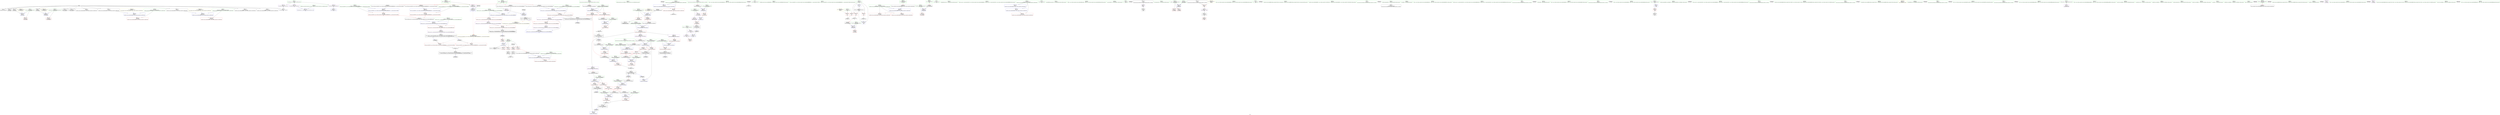 digraph "SVFG" {
	label="SVFG";

	Node0x562ad74b3b30 [shape=record,color=grey,label="{NodeID: 0\nNullPtr}"];
	Node0x562ad74b3b30 -> Node0x562ad74d2320[style=solid];
	Node0x562ad74b3b30 -> Node0x562ad74d2420[style=solid];
	Node0x562ad74b3b30 -> Node0x562ad74d24f0[style=solid];
	Node0x562ad74b3b30 -> Node0x562ad74d25c0[style=solid];
	Node0x562ad74b3b30 -> Node0x562ad74d2690[style=solid];
	Node0x562ad74b3b30 -> Node0x562ad74d2760[style=solid];
	Node0x562ad74b3b30 -> Node0x562ad74d2830[style=solid];
	Node0x562ad74b3b30 -> Node0x562ad74d2900[style=solid];
	Node0x562ad74b3b30 -> Node0x562ad74d29d0[style=solid];
	Node0x562ad74b3b30 -> Node0x562ad74d2aa0[style=solid];
	Node0x562ad74b3b30 -> Node0x562ad74d2b70[style=solid];
	Node0x562ad74b3b30 -> Node0x562ad74d6b90[style=solid];
	Node0x562ad7510ac0 [shape=record,color=black,label="{NodeID: 526\n404 = PHI(167, )\n0th arg _ZN9__gnu_cxxneIPcNSt7__cxx1112basic_stringIcSt11char_traitsIcESaIcEEEEEbRKNS_17__normal_iteratorIT_T0_EESD_ }"];
	Node0x562ad7510ac0 -> Node0x562ad74e0520[style=solid];
	Node0x562ad74d5950 [shape=record,color=red,label="{NodeID: 194\n367\<--361\n\<--__a.addr\n_ZStanSt13_Ios_FmtflagsS_\n}"];
	Node0x562ad74d5950 -> Node0x562ad74dd4f0[style=solid];
	Node0x562ad74d2900 [shape=record,color=black,label="{NodeID: 111\n477\<--3\n\<--dummyVal\n_ZStplIcSt11char_traitsIcESaIcEENSt7__cxx1112basic_stringIT_T0_T1_EES5_RKS8_\n}"];
	Node0x562ad74d2900 -> Node0x562ad74e0ba0[style=solid];
	Node0x562ad74d09f0 [shape=record,color=green,label="{NodeID: 28\n60\<--61\n_ZNSt8ios_base15sync_with_stdioEb\<--_ZNSt8ios_base15sync_with_stdioEb_field_insensitive\n}"];
	Node0x562ad7513720 [shape=record,color=black,label="{NodeID: 554\n457 = PHI()\n}"];
	Node0x562ad7513720 -> Node0x562ad74e0a00[style=solid];
	Node0x562ad74d70a0 [shape=record,color=blue,label="{NodeID: 222\n138\<--135\n__n.addr\<--__n\n_ZSt12setprecisioni\n}"];
	Node0x562ad74d70a0 -> Node0x562ad74da2a0[style=dashed];
	Node0x562ad74d8c50 [shape=record,color=purple,label="{NodeID: 139\n541\<--16\nllvm.global_ctors_1\<--llvm.global_ctors\nGlob }"];
	Node0x562ad74d8c50 -> Node0x562ad74d6a90[style=solid];
	Node0x562ad74d3370 [shape=record,color=green,label="{NodeID: 56\n204\<--205\n_ZNSt7__cxx1112basic_stringIcSt11char_traitsIcESaIcEE3endEv\<--_ZNSt7__cxx1112basic_stringIcSt11char_traitsIcESaIcEE3endEv_field_insensitive\n}"];
	Node0x562ad74eb360 [shape=record,color=grey,label="{NodeID: 416\n221 = cmp(218, 91, )\n}"];
	Node0x562ad74e0790 [shape=record,color=blue,label="{NodeID: 250\n440\<--438\n__lhs.addr\<--__lhs\n_ZStplIcSt11char_traitsIcESaIcEENSt7__cxx1112basic_stringIT_T0_T1_EES5_RKS8_\n}"];
	Node0x562ad74e0790 -> Node0x562ad74d6170[style=dashed];
	Node0x562ad74da370 [shape=record,color=red,label="{NodeID: 167\n145\<--144\n\<--coerce.dive\n_ZSt12setprecisioni\n}"];
	Node0x562ad74da370 -> Node0x562ad74d7e50[style=solid];
	Node0x562ad74d4d90 [shape=record,color=green,label="{NodeID: 84\n363\<--364\n__b.addr\<--__b.addr_field_insensitive\n_ZStanSt13_Ios_FmtflagsS_\n}"];
	Node0x562ad74d4d90 -> Node0x562ad74d5a20[style=solid];
	Node0x562ad74d4d90 -> Node0x562ad74e02b0[style=solid];
	Node0x562ad74ce8d0 [shape=record,color=green,label="{NodeID: 1\n7\<--1\n__dso_handle\<--dummyObj\nGlob }"];
	Node0x562ad7510bd0 [shape=record,color=black,label="{NodeID: 527\n405 = PHI(169, )\n1st arg _ZN9__gnu_cxxneIPcNSt7__cxx1112basic_stringIcSt11char_traitsIcESaIcEEEEEbRKNS_17__normal_iteratorIT_T0_EESD_ }"];
	Node0x562ad7510bd0 -> Node0x562ad74e05f0[style=solid];
	Node0x562ad74d5a20 [shape=record,color=red,label="{NodeID: 195\n368\<--363\n\<--__b.addr\n_ZStanSt13_Ios_FmtflagsS_\n}"];
	Node0x562ad74d5a20 -> Node0x562ad74dd4f0[style=solid];
	Node0x562ad74d29d0 [shape=record,color=black,label="{NodeID: 112\n479\<--3\n\<--dummyVal\n_ZStplIcSt11char_traitsIcESaIcEENSt7__cxx1112basic_stringIT_T0_T1_EES5_RKS8_\n}"];
	Node0x562ad74d29d0 -> Node0x562ad74e0c70[style=solid];
	Node0x562ad74d0af0 [shape=record,color=green,label="{NodeID: 29\n69\<--70\n_ZNSt9basic_iosIcSt11char_traitsIcEE3tieEPSo\<--_ZNSt9basic_iosIcSt11char_traitsIcEE3tieEPSo_field_insensitive\n}"];
	Node0x562ad7513880 [shape=record,color=black,label="{NodeID: 555\n297 = PHI(331, )\n|{<s0>35}}"];
	Node0x562ad7513880:s0 -> Node0x562ad75143e0[style=solid,color=red];
	Node0x562ad74d7170 [shape=record,color=blue,label="{NodeID: 223\n141\<--142\n_M_n\<--\n_ZSt12setprecisioni\n}"];
	Node0x562ad74d7170 -> Node0x562ad74da370[style=dashed];
	Node0x562ad74d8d50 [shape=record,color=purple,label="{NodeID: 140\n542\<--16\nllvm.global_ctors_2\<--llvm.global_ctors\nGlob }"];
	Node0x562ad74d8d50 -> Node0x562ad74d6b90[style=solid];
	Node0x562ad74d3470 [shape=record,color=green,label="{NodeID: 57\n210\<--211\n_ZN9__gnu_cxxneIPcNSt7__cxx1112basic_stringIcSt11char_traitsIcESaIcEEEEEbRKNS_17__normal_iteratorIT_T0_EESD_\<--_ZN9__gnu_cxxneIPcNSt7__cxx1112basic_stringIcSt11char_traitsIcESaIcEEEEEbRKNS_17__normal_iteratorIT_T0_EESD__field_insensitive\n}"];
	Node0x562ad74eb4e0 [shape=record,color=grey,label="{NodeID: 417\n95 = cmp(93, 94, )\n}"];
	Node0x562ad74e0860 [shape=record,color=blue,label="{NodeID: 251\n442\<--439\n__rhs.addr\<--__rhs\n_ZStplIcSt11char_traitsIcESaIcEENSt7__cxx1112basic_stringIT_T0_T1_EES5_RKS8_\n}"];
	Node0x562ad74e0860 -> Node0x562ad74d6240[style=dashed];
	Node0x562ad74e0860 -> Node0x562ad74d6310[style=dashed];
	Node0x562ad74da440 [shape=record,color=red,label="{NodeID: 168\n177\<--153\nthis1\<--this.addr\n_ZN3Sol2goEx\n}"];
	Node0x562ad74d4e60 [shape=record,color=green,label="{NodeID: 85\n374\<--375\n__a.addr\<--__a.addr_field_insensitive\n_ZStorSt13_Ios_FmtflagsS_\n}"];
	Node0x562ad74d4e60 -> Node0x562ad74d5af0[style=solid];
	Node0x562ad74d4e60 -> Node0x562ad74e0380[style=solid];
	Node0x562ad74ce960 [shape=record,color=green,label="{NodeID: 2\n8\<--1\n_ZSt3cin\<--dummyObj\nGlob }"];
	Node0x562ad7510ce0 [shape=record,color=black,label="{NodeID: 528\n519 = PHI(412, 417, )\n0th arg _ZNK9__gnu_cxx17__normal_iteratorIPcNSt7__cxx1112basic_stringIcSt11char_traitsIcESaIcEEEE4baseEv }"];
	Node0x562ad7510ce0 -> Node0x562ad74e0ee0[style=solid];
	Node0x562ad74fbd80 [shape=record,color=yellow,style=double,label="{NodeID: 445\n22V_1 = ENCHI(MR_22V_0)\npts\{162 \}\nFun[_ZN3Sol2goEx]}"];
	Node0x562ad74fbd80 -> Node0x562ad74d7720[style=dashed];
	Node0x562ad74d5af0 [shape=record,color=red,label="{NodeID: 196\n380\<--374\n\<--__a.addr\n_ZStorSt13_Ios_FmtflagsS_\n}"];
	Node0x562ad74d5af0 -> Node0x562ad74dd670[style=solid];
	Node0x562ad74d2aa0 [shape=record,color=black,label="{NodeID: 113\n488\<--3\nlpad.val\<--dummyVal\n_ZStplIcSt11char_traitsIcESaIcEENSt7__cxx1112basic_stringIT_T0_T1_EES5_RKS8_\n}"];
	Node0x562ad74d0bf0 [shape=record,color=green,label="{NodeID: 30\n72\<--73\n_ZSt5fixedRSt8ios_base\<--_ZSt5fixedRSt8ios_base_field_insensitive\n}"];
	Node0x562ad7513a50 [shape=record,color=black,label="{NodeID: 556\n301 = PHI(315, )\n}"];
	Node0x562ad74d7240 [shape=record,color=blue,label="{NodeID: 224\n153\<--151\nthis.addr\<--this\n_ZN3Sol2goEx\n}"];
	Node0x562ad74d7240 -> Node0x562ad74da440[style=dashed];
	Node0x562ad74d8e50 [shape=record,color=purple,label="{NodeID: 141\n80\<--48\ncoerce.dive\<--agg.tmp\nmain\n}"];
	Node0x562ad74d8e50 -> Node0x562ad74d6d60[style=solid];
	Node0x562ad74d3570 [shape=record,color=green,label="{NodeID: 58\n214\<--215\n_ZNK9__gnu_cxx17__normal_iteratorIPcNSt7__cxx1112basic_stringIcSt11char_traitsIcESaIcEEEEdeEv\<--_ZNK9__gnu_cxx17__normal_iteratorIPcNSt7__cxx1112basic_stringIcSt11char_traitsIcESaIcEEEEdeEv_field_insensitive\n}"];
	Node0x562ad74eb660 [shape=record,color=grey,label="{NodeID: 418\n420 = cmp(416, 419, )\n}"];
	Node0x562ad74eb660 -> Node0x562ad74d85a0[style=solid];
	Node0x562ad74e0930 [shape=record,color=blue,label="{NodeID: 252\n444\<--59\nnrvo\<--\n_ZStplIcSt11char_traitsIcESaIcEENSt7__cxx1112basic_stringIT_T0_T1_EES5_RKS8_\n}"];
	Node0x562ad74e0930 -> Node0x562ad74e0ad0[style=dashed];
	Node0x562ad74da510 [shape=record,color=red,label="{NodeID: 169\n182\<--155\n\<--cas.addr\n_ZN3Sol2goEx\n}"];
	Node0x562ad74d4f30 [shape=record,color=green,label="{NodeID: 86\n376\<--377\n__b.addr\<--__b.addr_field_insensitive\n_ZStorSt13_Ios_FmtflagsS_\n}"];
	Node0x562ad74d4f30 -> Node0x562ad74d5bc0[style=solid];
	Node0x562ad74d4f30 -> Node0x562ad74e0450[style=solid];
	Node0x562ad74cec10 [shape=record,color=green,label="{NodeID: 3\n11\<--1\n_ZSt4cout\<--dummyObj\nGlob }"];
	Node0x562ad7510e30 [shape=record,color=black,label="{NodeID: 529\n332 = PHI(296, )\n0th arg _ZStcoSt13_Ios_Fmtflags }"];
	Node0x562ad7510e30 -> Node0x562ad74dfea0[style=solid];
	Node0x562ad74fbe60 [shape=record,color=yellow,style=double,label="{NodeID: 446\n24V_1 = ENCHI(MR_24V_0)\npts\{164 \}\nFun[_ZN3Sol2goEx]}"];
	Node0x562ad74fbe60 -> Node0x562ad74df820[style=dashed];
	Node0x562ad74d5bc0 [shape=record,color=red,label="{NodeID: 197\n381\<--376\n\<--__b.addr\n_ZStorSt13_Ios_FmtflagsS_\n}"];
	Node0x562ad74d5bc0 -> Node0x562ad74dd670[style=solid];
	Node0x562ad74d2b70 [shape=record,color=black,label="{NodeID: 114\n489\<--3\nlpad.val5\<--dummyVal\n_ZStplIcSt11char_traitsIcESaIcEENSt7__cxx1112basic_stringIT_T0_T1_EES5_RKS8_\n}"];
	Node0x562ad74d0cf0 [shape=record,color=green,label="{NodeID: 31\n74\<--75\n_ZNSolsEPFRSt8ios_baseS0_E\<--_ZNSolsEPFRSt8ios_baseS0_E_field_insensitive\n}"];
	Node0x562ad7513b60 [shape=record,color=black,label="{NodeID: 557\n306 = PHI(358, )\n|{<s0>37}}"];
	Node0x562ad7513b60:s0 -> Node0x562ad750ffc0[style=solid,color=red];
	Node0x562ad74d7310 [shape=record,color=blue,label="{NodeID: 225\n155\<--152\ncas.addr\<--cas\n_ZN3Sol2goEx\n}"];
	Node0x562ad74d7310 -> Node0x562ad74da510[style=dashed];
	Node0x562ad74d8f20 [shape=record,color=purple,label="{NodeID: 142\n82\<--48\ncoerce.dive4\<--agg.tmp\nmain\n}"];
	Node0x562ad74d8f20 -> Node0x562ad74da030[style=solid];
	Node0x562ad74d3670 [shape=record,color=green,label="{NodeID: 59\n219\<--220\n_ZNKSt7__cxx1112basic_stringIcSt11char_traitsIcESaIcEE4sizeEv\<--_ZNKSt7__cxx1112basic_stringIcSt11char_traitsIcESaIcEE4sizeEv_field_insensitive\n}"];
	Node0x562ad74f7610 [shape=record,color=black,label="{NodeID: 419\nMR_28V_2 = PHI(MR_28V_3, MR_28V_1, )\npts\{172 \}\n}"];
	Node0x562ad74f7610 -> Node0x562ad74d7650[style=dashed];
	Node0x562ad74e0a00 [shape=record,color=blue,label="{NodeID: 253\n446\<--457\n__len\<--call\n_ZStplIcSt11char_traitsIcESaIcEENSt7__cxx1112basic_stringIT_T0_T1_EES5_RKS8_\n}"];
	Node0x562ad74e0a00 -> Node0x562ad74d64b0[style=dashed];
	Node0x562ad74da5e0 [shape=record,color=red,label="{NodeID: 170\n272\<--161\nexn\<--exn.slot\n_ZN3Sol2goEx\n}"];
	Node0x562ad74d5000 [shape=record,color=green,label="{NodeID: 87\n395\<--396\n__gxx_personality_v0\<--__gxx_personality_v0_field_insensitive\n}"];
	Node0x562ad74ceca0 [shape=record,color=green,label="{NodeID: 4\n12\<--1\n.str\<--dummyObj\nGlob }"];
	Node0x562ad7511de0 [shape=record,color=black,label="{NodeID: 530\n68 = PHI()\n}"];
	Node0x562ad74d5c90 [shape=record,color=red,label="{NodeID: 198\n412\<--406\n\<--__lhs.addr\n_ZN9__gnu_cxxneIPcNSt7__cxx1112basic_stringIcSt11char_traitsIcESaIcEEEEEbRKNS_17__normal_iteratorIT_T0_EESD_\n|{<s0>40}}"];
	Node0x562ad74d5c90:s0 -> Node0x562ad7510ce0[style=solid,color=red];
	Node0x562ad74d7810 [shape=record,color=black,label="{NodeID: 115\n9\<--8\n\<--_ZSt3cin\nCan only get source location for instruction, argument, global var or function.}"];
	Node0x562ad74d7810 -> Node0x562ad74d99b0[style=solid];
	Node0x562ad74d0df0 [shape=record,color=green,label="{NodeID: 32\n78\<--79\n_ZSt12setprecisioni\<--_ZSt12setprecisioni_field_insensitive\n}"];
	Node0x562ad7513d60 [shape=record,color=black,label="{NodeID: 558\n310 = PHI(340, )\n}"];
	Node0x562ad74d73e0 [shape=record,color=blue,label="{NodeID: 226\n165\<--157\n__range1\<--z\n_ZN3Sol2goEx\n}"];
	Node0x562ad74d73e0 -> Node0x562ad74da780[style=dashed];
	Node0x562ad74d73e0 -> Node0x562ad74da850[style=dashed];
	Node0x562ad74d8ff0 [shape=record,color=purple,label="{NodeID: 143\n63\<--62\nvbase.offset.ptr\<--vtable\nmain\n}"];
	Node0x562ad74d8ff0 -> Node0x562ad74d7b10[style=solid];
	Node0x562ad74d3770 [shape=record,color=green,label="{NodeID: 60\n224\<--225\n_ZNSt7__cxx1112basic_stringIcSt11char_traitsIcESaIcEEixEm\<--_ZNSt7__cxx1112basic_stringIcSt11char_traitsIcESaIcEEixEm_field_insensitive\n}"];
	Node0x562ad74f7b10 [shape=record,color=black,label="{NodeID: 420\nMR_30V_3 = PHI(MR_30V_4, MR_30V_2, )\npts\{1680000 \}\n|{<s0>19|<s1>20|<s2>29|<s3>29}}"];
	Node0x562ad74f7b10:s0 -> Node0x562ad74fcc10[style=dashed,color=red];
	Node0x562ad74f7b10:s1 -> Node0x562ad74fb5c0[style=dashed,color=red];
	Node0x562ad74f7b10:s2 -> Node0x562ad74d67f0[style=dashed,color=red];
	Node0x562ad74f7b10:s3 -> Node0x562ad74e0e10[style=dashed,color=red];
	Node0x562ad74e0ad0 [shape=record,color=blue,label="{NodeID: 254\n444\<--473\nnrvo\<--\n_ZStplIcSt11char_traitsIcESaIcEENSt7__cxx1112basic_stringIT_T0_T1_EES5_RKS8_\n}"];
	Node0x562ad74e0ad0 -> Node0x562ad74d63e0[style=dashed];
	Node0x562ad74da6b0 [shape=record,color=red,label="{NodeID: 171\n273\<--163\nsel\<--ehselector.slot\n_ZN3Sol2goEx\n}"];
	Node0x562ad74d5100 [shape=record,color=green,label="{NodeID: 88\n406\<--407\n__lhs.addr\<--__lhs.addr_field_insensitive\n_ZN9__gnu_cxxneIPcNSt7__cxx1112basic_stringIcSt11char_traitsIcESaIcEEEEEbRKNS_17__normal_iteratorIT_T0_EESD_\n}"];
	Node0x562ad74d5100 -> Node0x562ad74d5c90[style=solid];
	Node0x562ad74d5100 -> Node0x562ad74e0520[style=solid];
	Node0x562ad74ced60 [shape=record,color=green,label="{NodeID: 5\n14\<--1\n.str.1\<--dummyObj\nGlob }"];
	Node0x562ad7511ee0 [shape=record,color=black,label="{NodeID: 531\n192 = PHI()\n}"];
	Node0x562ad74d5d60 [shape=record,color=red,label="{NodeID: 199\n417\<--408\n\<--__rhs.addr\n_ZN9__gnu_cxxneIPcNSt7__cxx1112basic_stringIcSt11char_traitsIcESaIcEEEEEbRKNS_17__normal_iteratorIT_T0_EESD_\n|{<s0>41}}"];
	Node0x562ad74d5d60:s0 -> Node0x562ad7510ce0[style=solid,color=red];
	Node0x562ad74d7910 [shape=record,color=black,label="{NodeID: 116\n10\<--8\n\<--_ZSt3cin\nCan only get source location for instruction, argument, global var or function.}"];
	Node0x562ad74d7910 -> Node0x562ad74d9a80[style=solid];
	Node0x562ad74d0ef0 [shape=record,color=green,label="{NodeID: 33\n85\<--86\n_ZStlsIcSt11char_traitsIcEERSt13basic_ostreamIT_T0_ES6_St13_Setprecision\<--_ZStlsIcSt11char_traitsIcEERSt13basic_ostreamIT_T0_ES6_St13_Setprecision_field_insensitive\n}"];
	Node0x562ad7513e70 [shape=record,color=black,label="{NodeID: 559\n327 = PHI(358, )\n}"];
	Node0x562ad7513e70 -> Node0x562ad74dfdd0[style=solid];
	Node0x562ad74d74b0 [shape=record,color=blue,label="{NodeID: 227\n200\<--197\ncoerce.dive\<--call5\n_ZN3Sol2goEx\n}"];
	Node0x562ad74d74b0 -> Node0x562ad74f7b10[style=dashed];
	Node0x562ad74d90c0 [shape=record,color=purple,label="{NodeID: 144\n141\<--136\n_M_n\<--retval\n_ZSt12setprecisioni\n}"];
	Node0x562ad74d90c0 -> Node0x562ad74d7170[style=solid];
	Node0x562ad74d3870 [shape=record,color=green,label="{NodeID: 61\n234\<--235\n_ZStplIcSt11char_traitsIcESaIcEENSt7__cxx1112basic_stringIT_T0_T1_EES5_RKS8_\<--_ZStplIcSt11char_traitsIcESaIcEENSt7__cxx1112basic_stringIT_T0_T1_EES5_RKS8__field_insensitive\n}"];
	Node0x562ad74f8010 [shape=record,color=black,label="{NodeID: 421\nMR_8V_3 = PHI(MR_8V_4, MR_8V_2, )\npts\{53 \}\n}"];
	Node0x562ad74f8010 -> Node0x562ad74d9cf0[style=dashed];
	Node0x562ad74f8010 -> Node0x562ad74d9dc0[style=dashed];
	Node0x562ad74f8010 -> Node0x562ad74d9e90[style=dashed];
	Node0x562ad74f8010 -> Node0x562ad74d6f00[style=dashed];
	Node0x562ad74e0ba0 [shape=record,color=blue,label="{NodeID: 255\n448\<--477\nexn.slot\<--\n_ZStplIcSt11char_traitsIcESaIcEENSt7__cxx1112basic_stringIT_T0_T1_EES5_RKS8_\n}"];
	Node0x562ad74e0ba0 -> Node0x562ad74d6580[style=dashed];
	Node0x562ad74da780 [shape=record,color=red,label="{NodeID: 172\n196\<--165\n\<--__range1\n_ZN3Sol2goEx\n}"];
	Node0x562ad74d51d0 [shape=record,color=green,label="{NodeID: 89\n408\<--409\n__rhs.addr\<--__rhs.addr_field_insensitive\n_ZN9__gnu_cxxneIPcNSt7__cxx1112basic_stringIcSt11char_traitsIcESaIcEEEEEbRKNS_17__normal_iteratorIT_T0_EESD_\n}"];
	Node0x562ad74d51d0 -> Node0x562ad74d5d60[style=solid];
	Node0x562ad74d51d0 -> Node0x562ad74e05f0[style=solid];
	Node0x562ad74cf600 [shape=record,color=green,label="{NodeID: 6\n17\<--1\n\<--dummyObj\nCan only get source location for instruction, argument, global var or function.}"];
	Node0x562ad7511fe0 [shape=record,color=black,label="{NodeID: 532\n28 = PHI()\n}"];
	Node0x562ad74d5e30 [shape=record,color=red,label="{NodeID: 200\n416\<--413\n\<--call\n_ZN9__gnu_cxxneIPcNSt7__cxx1112basic_stringIcSt11char_traitsIcESaIcEEEEEbRKNS_17__normal_iteratorIT_T0_EESD_\n}"];
	Node0x562ad74d5e30 -> Node0x562ad74eb660[style=solid];
	Node0x562ad74d7a10 [shape=record,color=black,label="{NodeID: 117\n29\<--30\n\<--_ZNSt8ios_base4InitD1Ev\nCan only get source location for instruction, argument, global var or function.}"];
	Node0x562ad74d0ff0 [shape=record,color=green,label="{NodeID: 34\n88\<--89\n_ZNSirsERx\<--_ZNSirsERx_field_insensitive\n}"];
	Node0x562ad7513f80 [shape=record,color=black,label="{NodeID: 560\n352 = PHI(371, )\n}"];
	Node0x562ad7513f80 -> Node0x562ad74e0110[style=solid];
	Node0x562ad74d7580 [shape=record,color=blue,label="{NodeID: 228\n206\<--203\ncoerce.dive7\<--call6\n_ZN3Sol2goEx\n|{<s0>19}}"];
	Node0x562ad74d7580:s0 -> Node0x562ad74fcc10[style=dashed,color=red];
	Node0x562ad74d9190 [shape=record,color=purple,label="{NodeID: 145\n144\<--136\ncoerce.dive\<--retval\n_ZSt12setprecisioni\n}"];
	Node0x562ad74d9190 -> Node0x562ad74da370[style=solid];
	Node0x562ad74d3970 [shape=record,color=green,label="{NodeID: 62\n237\<--238\n_ZNSt7__cxx1112basic_stringIcSt11char_traitsIcESaIcEEaSEOS4_\<--_ZNSt7__cxx1112basic_stringIcSt11char_traitsIcESaIcEEaSEOS4__field_insensitive\n}"];
	Node0x562ad74e0c70 [shape=record,color=blue,label="{NodeID: 256\n450\<--479\nehselector.slot\<--\n_ZStplIcSt11char_traitsIcESaIcEENSt7__cxx1112basic_stringIT_T0_T1_EES5_RKS8_\n}"];
	Node0x562ad74e0c70 -> Node0x562ad74d6650[style=dashed];
	Node0x562ad74da850 [shape=record,color=red,label="{NodeID: 173\n202\<--165\n\<--__range1\n_ZN3Sol2goEx\n}"];
	Node0x562ad74d52a0 [shape=record,color=green,label="{NodeID: 90\n414\<--415\n_ZNK9__gnu_cxx17__normal_iteratorIPcNSt7__cxx1112basic_stringIcSt11char_traitsIcESaIcEEEE4baseEv\<--_ZNK9__gnu_cxx17__normal_iteratorIPcNSt7__cxx1112basic_stringIcSt11char_traitsIcESaIcEEEE4baseEv_field_insensitive\n}"];
	Node0x562ad74cf690 [shape=record,color=green,label="{NodeID: 7\n57\<--1\n\<--dummyObj\nCan only get source location for instruction, argument, global var or function.}"];
	Node0x562ad75120e0 [shape=record,color=black,label="{NodeID: 533\n58 = PHI()\n}"];
	Node0x562ad74d5f00 [shape=record,color=red,label="{NodeID: 201\n419\<--418\n\<--call1\n_ZN9__gnu_cxxneIPcNSt7__cxx1112basic_stringIcSt11char_traitsIcESaIcEEEEEbRKNS_17__normal_iteratorIT_T0_EESD_\n}"];
	Node0x562ad74d5f00 -> Node0x562ad74eb660[style=solid];
	Node0x562ad74d7b10 [shape=record,color=black,label="{NodeID: 118\n64\<--63\n\<--vbase.offset.ptr\nmain\n}"];
	Node0x562ad74d7b10 -> Node0x562ad74d9f60[style=solid];
	Node0x562ad74d10f0 [shape=record,color=green,label="{NodeID: 35\n101\<--102\n_ZN3Sol2goEx\<--_ZN3Sol2goEx_field_insensitive\n}"];
	Node0x562ad7514090 [shape=record,color=black,label="{NodeID: 561\n413 = PHI(518, )\n}"];
	Node0x562ad7514090 -> Node0x562ad74d5e30[style=solid];
	Node0x562ad74d7650 [shape=record,color=blue,label="{NodeID: 229\n171\<--216\nx\<--\n_ZN3Sol2goEx\n}"];
	Node0x562ad74d7650 -> Node0x562ad74da920[style=dashed];
	Node0x562ad74d7650 -> Node0x562ad74da9f0[style=dashed];
	Node0x562ad74d7650 -> Node0x562ad74daac0[style=dashed];
	Node0x562ad74d7650 -> Node0x562ad74f7610[style=dashed];
	Node0x562ad74d9260 [shape=record,color=purple,label="{NodeID: 146\n200\<--167\ncoerce.dive\<--__begin1\n_ZN3Sol2goEx\n}"];
	Node0x562ad74d9260 -> Node0x562ad74d74b0[style=solid];
	Node0x562ad74d3a70 [shape=record,color=green,label="{NodeID: 63\n240\<--241\n_ZNSt7__cxx1112basic_stringIcSt11char_traitsIcESaIcEED1Ev\<--_ZNSt7__cxx1112basic_stringIcSt11char_traitsIcESaIcEED1Ev_field_insensitive\n}"];
	Node0x562ad74e0d40 [shape=record,color=blue,label="{NodeID: 257\n501\<--500\nthis.addr\<--this\n_ZN9__gnu_cxx17__normal_iteratorIPcNSt7__cxx1112basic_stringIcSt11char_traitsIcESaIcEEEEppEv\n}"];
	Node0x562ad74e0d40 -> Node0x562ad74d6720[style=dashed];
	Node0x562ad74da920 [shape=record,color=red,label="{NodeID: 174\n228\<--171\n\<--x\n_ZN3Sol2goEx\n}"];
	Node0x562ad74da920 -> Node0x562ad74d7ff0[style=solid];
	Node0x562ad74d53a0 [shape=record,color=green,label="{NodeID: 91\n424\<--425\nthis.addr\<--this.addr_field_insensitive\n_ZNK9__gnu_cxx17__normal_iteratorIPcNSt7__cxx1112basic_stringIcSt11char_traitsIcESaIcEEEEdeEv\n}"];
	Node0x562ad74d53a0 -> Node0x562ad74d5fd0[style=solid];
	Node0x562ad74d53a0 -> Node0x562ad74e06c0[style=solid];
	Node0x562ad74cf720 [shape=record,color=green,label="{NodeID: 8\n59\<--1\n\<--dummyObj\nCan only get source location for instruction, argument, global var or function.}"];
	Node0x562ad75121e0 [shape=record,color=black,label="{NodeID: 534\n71 = PHI()\n}"];
	Node0x562ad74d5fd0 [shape=record,color=red,label="{NodeID: 202\n427\<--424\nthis1\<--this.addr\n_ZNK9__gnu_cxx17__normal_iteratorIPcNSt7__cxx1112basic_stringIcSt11char_traitsIcESaIcEEEEdeEv\n}"];
	Node0x562ad74d5fd0 -> Node0x562ad74d9670[style=solid];
	Node0x562ad74d7be0 [shape=record,color=black,label="{NodeID: 119\n67\<--66\n\<--add.ptr\nmain\n}"];
	Node0x562ad74d11f0 [shape=record,color=green,label="{NodeID: 36\n123\<--124\n__base.addr\<--__base.addr_field_insensitive\n_ZSt5fixedRSt8ios_base\n}"];
	Node0x562ad74d11f0 -> Node0x562ad74da100[style=solid];
	Node0x562ad74d11f0 -> Node0x562ad74da1d0[style=solid];
	Node0x562ad74d11f0 -> Node0x562ad74d6fd0[style=solid];
	Node0x562ad75141d0 [shape=record,color=black,label="{NodeID: 562\n418 = PHI(518, )\n}"];
	Node0x562ad75141d0 -> Node0x562ad74d5f00[style=solid];
	Node0x562ad74d7720 [shape=record,color=blue,label="{NodeID: 230\n161\<--244\nexn.slot\<--\n_ZN3Sol2goEx\n}"];
	Node0x562ad74d7720 -> Node0x562ad74da5e0[style=dashed];
	Node0x562ad74d9330 [shape=record,color=purple,label="{NodeID: 147\n206\<--169\ncoerce.dive7\<--__end1\n_ZN3Sol2goEx\n}"];
	Node0x562ad74d9330 -> Node0x562ad74d7580[style=solid];
	Node0x562ad74d3b70 [shape=record,color=green,label="{NodeID: 64\n253\<--254\n_ZNSt7__cxx1112basic_stringIcSt11char_traitsIcESaIcEEpLEc\<--_ZNSt7__cxx1112basic_stringIcSt11char_traitsIcESaIcEEpLEc_field_insensitive\n}"];
	Node0x562ad74e0e10 [shape=record,color=blue,label="{NodeID: 258\n505\<--507\n_M_current\<--incdec.ptr\n_ZN9__gnu_cxx17__normal_iteratorIPcNSt7__cxx1112basic_stringIcSt11char_traitsIcESaIcEEEEppEv\n|{<s0>29}}"];
	Node0x562ad74e0e10:s0 -> Node0x562ad74f7b10[style=dashed,color=blue];
	Node0x562ad74da9f0 [shape=record,color=red,label="{NodeID: 175\n232\<--171\n\<--x\n_ZN3Sol2goEx\n|{<s0>23}}"];
	Node0x562ad74da9f0:s0 -> Node0x562ad7510790[style=solid,color=red];
	Node0x562ad74d5470 [shape=record,color=green,label="{NodeID: 92\n440\<--441\n__lhs.addr\<--__lhs.addr_field_insensitive\n_ZStplIcSt11char_traitsIcESaIcEENSt7__cxx1112basic_stringIT_T0_T1_EES5_RKS8_\n}"];
	Node0x562ad74d5470 -> Node0x562ad74d6170[style=solid];
	Node0x562ad74d5470 -> Node0x562ad74e0790[style=solid];
	Node0x562ad74cf7e0 [shape=record,color=green,label="{NodeID: 9\n77\<--1\n\<--dummyObj\nCan only get source location for instruction, argument, global var or function.|{<s0>6}}"];
	Node0x562ad74cf7e0:s0 -> Node0x562ad7514fd0[style=solid,color=red];
	Node0x562ad7512340 [shape=record,color=black,label="{NodeID: 535\n76 = PHI(134, )\n}"];
	Node0x562ad7512340 -> Node0x562ad74d6d60[style=solid];
	Node0x562ad74d60a0 [shape=record,color=red,label="{NodeID: 203\n429\<--428\n\<--_M_current\n_ZNK9__gnu_cxx17__normal_iteratorIPcNSt7__cxx1112basic_stringIcSt11char_traitsIcESaIcEEEEdeEv\n}"];
	Node0x562ad74d60a0 -> Node0x562ad74d8670[style=solid];
	Node0x562ad74d7cb0 [shape=record,color=black,label="{NodeID: 120\n45\<--108\nmain_ret\<--\nmain\n}"];
	Node0x562ad74d12c0 [shape=record,color=green,label="{NodeID: 37\n130\<--131\n_ZNSt8ios_base4setfESt13_Ios_FmtflagsS0_\<--_ZNSt8ios_base4setfESt13_Ios_FmtflagsS0__field_insensitive\n}"];
	Node0x562ad7514310 [shape=record,color=black,label="{NodeID: 563\n469 = PHI()\n}"];
	Node0x562ad74df820 [shape=record,color=blue,label="{NodeID: 231\n163\<--246\nehselector.slot\<--\n_ZN3Sol2goEx\n}"];
	Node0x562ad74df820 -> Node0x562ad74da6b0[style=dashed];
	Node0x562ad74d9400 [shape=record,color=purple,label="{NodeID: 148\n293\<--292\n_M_flags\<--this1\n_ZNSt8ios_base4setfESt13_Ios_FmtflagsS0_\n}"];
	Node0x562ad74d9400 -> Node0x562ad74db140[style=solid];
	Node0x562ad74d3c70 [shape=record,color=green,label="{NodeID: 65\n258\<--259\n_ZN9__gnu_cxx17__normal_iteratorIPcNSt7__cxx1112basic_stringIcSt11char_traitsIcESaIcEEEEppEv\<--_ZN9__gnu_cxx17__normal_iteratorIPcNSt7__cxx1112basic_stringIcSt11char_traitsIcESaIcEEEEppEv_field_insensitive\n}"];
	Node0x562ad74e0ee0 [shape=record,color=blue,label="{NodeID: 259\n520\<--519\nthis.addr\<--this\n_ZNK9__gnu_cxx17__normal_iteratorIPcNSt7__cxx1112basic_stringIcSt11char_traitsIcESaIcEEEE4baseEv\n}"];
	Node0x562ad74e0ee0 -> Node0x562ad74d68c0[style=dashed];
	Node0x562ad74daac0 [shape=record,color=red,label="{NodeID: 176\n251\<--171\n\<--x\n_ZN3Sol2goEx\n}"];
	Node0x562ad74d5540 [shape=record,color=green,label="{NodeID: 93\n442\<--443\n__rhs.addr\<--__rhs.addr_field_insensitive\n_ZStplIcSt11char_traitsIcESaIcEENSt7__cxx1112basic_stringIT_T0_T1_EES5_RKS8_\n}"];
	Node0x562ad74d5540 -> Node0x562ad74d6240[style=solid];
	Node0x562ad74d5540 -> Node0x562ad74d6310[style=solid];
	Node0x562ad74d5540 -> Node0x562ad74e0860[style=solid];
	Node0x562ad74cf8e0 [shape=record,color=green,label="{NodeID: 10\n91\<--1\n\<--dummyObj\nCan only get source location for instruction, argument, global var or function.}"];
	Node0x562ad7512510 [shape=record,color=black,label="{NodeID: 536\n84 = PHI()\n}"];
	Node0x562ad74d6170 [shape=record,color=red,label="{NodeID: 204\n464\<--440\n\<--__lhs.addr\n_ZStplIcSt11char_traitsIcESaIcEENSt7__cxx1112basic_stringIT_T0_T1_EES5_RKS8_\n}"];
	Node0x562ad74d7d80 [shape=record,color=black,label="{NodeID: 121\n121\<--132\n_ZSt5fixedRSt8ios_base_ret\<--\n_ZSt5fixedRSt8ios_base\n}"];
	Node0x562ad74d13c0 [shape=record,color=green,label="{NodeID: 38\n136\<--137\nretval\<--retval_field_insensitive\n_ZSt12setprecisioni\n}"];
	Node0x562ad74d13c0 -> Node0x562ad74d90c0[style=solid];
	Node0x562ad74d13c0 -> Node0x562ad74d9190[style=solid];
	Node0x562ad75143e0 [shape=record,color=black,label="{NodeID: 564\n317 = PHI(297, )\n1st arg _ZStaNRSt13_Ios_FmtflagsS_ }"];
	Node0x562ad75143e0 -> Node0x562ad74dfd00[style=solid];
	Node0x562ad74df8f0 [shape=record,color=blue,label="{NodeID: 232\n281\<--278\nthis.addr\<--this\n_ZNSt8ios_base4setfESt13_Ios_FmtflagsS0_\n}"];
	Node0x562ad74df8f0 -> Node0x562ad74dad30[style=dashed];
	Node0x562ad74d94d0 [shape=record,color=purple,label="{NodeID: 149\n300\<--292\n_M_flags2\<--this1\n_ZNSt8ios_base4setfESt13_Ios_FmtflagsS0_\n|{<s0>35}}"];
	Node0x562ad74d94d0:s0 -> Node0x562ad750cf10[style=solid,color=red];
	Node0x562ad74d3d70 [shape=record,color=green,label="{NodeID: 66\n262\<--263\n_ZStlsIcSt11char_traitsIcESaIcEERSt13basic_ostreamIT_T0_ES7_RKNSt7__cxx1112basic_stringIS4_S5_T1_EE\<--_ZStlsIcSt11char_traitsIcESaIcEERSt13basic_ostreamIT_T0_ES7_RKNSt7__cxx1112basic_stringIS4_S5_T1_EE_field_insensitive\n}"];
	Node0x562ad74dab90 [shape=record,color=red,label="{NodeID: 177\n216\<--213\n\<--call9\n_ZN3Sol2goEx\n}"];
	Node0x562ad74dab90 -> Node0x562ad74d7650[style=solid];
	Node0x562ad74d5610 [shape=record,color=green,label="{NodeID: 94\n444\<--445\nnrvo\<--nrvo_field_insensitive\n_ZStplIcSt11char_traitsIcESaIcEENSt7__cxx1112basic_stringIT_T0_T1_EES5_RKS8_\n}"];
	Node0x562ad74d5610 -> Node0x562ad74d63e0[style=solid];
	Node0x562ad74d5610 -> Node0x562ad74e0930[style=solid];
	Node0x562ad74d5610 -> Node0x562ad74e0ad0[style=solid];
	Node0x562ad74cf9e0 [shape=record,color=green,label="{NodeID: 11\n99\<--1\n\<--dummyObj\nCan only get source location for instruction, argument, global var or function.}"];
	Node0x562ad75125e0 [shape=record,color=black,label="{NodeID: 537\n87 = PHI()\n}"];
	Node0x562ad74d6240 [shape=record,color=red,label="{NodeID: 205\n456\<--442\n\<--__rhs.addr\n_ZStplIcSt11char_traitsIcESaIcEENSt7__cxx1112basic_stringIT_T0_T1_EES5_RKS8_\n}"];
	Node0x562ad74d7e50 [shape=record,color=black,label="{NodeID: 122\n134\<--145\n_ZSt12setprecisioni_ret\<--\n_ZSt12setprecisioni\n|{<s0>6}}"];
	Node0x562ad74d7e50:s0 -> Node0x562ad7512340[style=solid,color=blue];
	Node0x562ad74d1490 [shape=record,color=green,label="{NodeID: 39\n138\<--139\n__n.addr\<--__n.addr_field_insensitive\n_ZSt12setprecisioni\n}"];
	Node0x562ad74d1490 -> Node0x562ad74da2a0[style=solid];
	Node0x562ad74d1490 -> Node0x562ad74d70a0[style=solid];
	Node0x562ad7514550 [shape=record,color=black,label="{NodeID: 565\n278 = PHI(126, )\n0th arg _ZNSt8ios_base4setfESt13_Ios_FmtflagsS0_ }"];
	Node0x562ad7514550 -> Node0x562ad74df8f0[style=solid];
	Node0x562ad74df9c0 [shape=record,color=blue,label="{NodeID: 233\n283\<--279\n__fmtfl.addr\<--__fmtfl\n_ZNSt8ios_base4setfESt13_Ios_FmtflagsS0_\n}"];
	Node0x562ad74df9c0 -> Node0x562ad74dae00[style=dashed];
	Node0x562ad74d95a0 [shape=record,color=purple,label="{NodeID: 150\n309\<--292\n_M_flags5\<--this1\n_ZNSt8ios_base4setfESt13_Ios_FmtflagsS0_\n|{<s0>37}}"];
	Node0x562ad74d95a0:s0 -> Node0x562ad750d7b0[style=solid,color=red];
	Node0x562ad74d3e70 [shape=record,color=green,label="{NodeID: 67\n265\<--266\n_ZSt4endlIcSt11char_traitsIcEERSt13basic_ostreamIT_T0_ES6_\<--_ZSt4endlIcSt11char_traitsIcEERSt13basic_ostreamIT_T0_ES6__field_insensitive\n}"];
	Node0x562ad74dac60 [shape=record,color=red,label="{NodeID: 178\n226\<--223\n\<--call12\n_ZN3Sol2goEx\n}"];
	Node0x562ad74dac60 -> Node0x562ad74d7f20[style=solid];
	Node0x562ad74d56e0 [shape=record,color=green,label="{NodeID: 95\n446\<--447\n__len\<--__len_field_insensitive\n_ZStplIcSt11char_traitsIcESaIcEENSt7__cxx1112basic_stringIT_T0_T1_EES5_RKS8_\n}"];
	Node0x562ad74d56e0 -> Node0x562ad74d64b0[style=solid];
	Node0x562ad74d56e0 -> Node0x562ad74e0a00[style=solid];
	Node0x562ad74cfae0 [shape=record,color=green,label="{NodeID: 12\n128\<--1\n\<--dummyObj\nCan only get source location for instruction, argument, global var or function.|{<s0>10}}"];
	Node0x562ad74cfae0:s0 -> Node0x562ad7514690[style=solid,color=red];
	Node0x562ad75126b0 [shape=record,color=black,label="{NodeID: 538\n127 = PHI(277, )\n}"];
	Node0x562ad74fc670 [shape=record,color=yellow,style=double,label="{NodeID: 455\n77V_1 = ENCHI(MR_77V_0)\npts\{449 \}\nFun[_ZStplIcSt11char_traitsIcESaIcEENSt7__cxx1112basic_stringIT_T0_T1_EES5_RKS8_]}"];
	Node0x562ad74fc670 -> Node0x562ad74e0ba0[style=dashed];
	Node0x562ad74d6310 [shape=record,color=red,label="{NodeID: 206\n468\<--442\n\<--__rhs.addr\n_ZStplIcSt11char_traitsIcESaIcEENSt7__cxx1112basic_stringIT_T0_T1_EES5_RKS8_\n}"];
	Node0x562ad74d7f20 [shape=record,color=black,label="{NodeID: 123\n227\<--226\nconv\<--\n_ZN3Sol2goEx\n}"];
	Node0x562ad74d7f20 -> Node0x562ad74eb1e0[style=solid];
	Node0x562ad74d1560 [shape=record,color=green,label="{NodeID: 40\n153\<--154\nthis.addr\<--this.addr_field_insensitive\n_ZN3Sol2goEx\n}"];
	Node0x562ad74d1560 -> Node0x562ad74da440[style=solid];
	Node0x562ad74d1560 -> Node0x562ad74d7240[style=solid];
	Node0x562ad7514690 [shape=record,color=black,label="{NodeID: 566\n279 = PHI(128, )\n1st arg _ZNSt8ios_base4setfESt13_Ios_FmtflagsS0_ }"];
	Node0x562ad7514690 -> Node0x562ad74df9c0[style=solid];
	Node0x562ad74feb40 [shape=record,color=yellow,style=double,label="{NodeID: 483\nRETMU(12V_2)\npts\{124 \}\nFun[_ZSt5fixedRSt8ios_base]}"];
	Node0x562ad74dfa90 [shape=record,color=blue,label="{NodeID: 234\n285\<--280\n__mask.addr\<--__mask\n_ZNSt8ios_base4setfESt13_Ios_FmtflagsS0_\n}"];
	Node0x562ad74dfa90 -> Node0x562ad74daed0[style=dashed];
	Node0x562ad74dfa90 -> Node0x562ad74dafa0[style=dashed];
	Node0x562ad74d9670 [shape=record,color=purple,label="{NodeID: 151\n428\<--427\n_M_current\<--this1\n_ZNK9__gnu_cxx17__normal_iteratorIPcNSt7__cxx1112basic_stringIcSt11char_traitsIcESaIcEEEEdeEv\n}"];
	Node0x562ad74d9670 -> Node0x562ad74d60a0[style=solid];
	Node0x562ad74d3f70 [shape=record,color=green,label="{NodeID: 68\n267\<--268\n_ZNSolsEPFRSoS_E\<--_ZNSolsEPFRSoS_E_field_insensitive\n}"];
	Node0x562ad74dad30 [shape=record,color=red,label="{NodeID: 179\n292\<--281\nthis1\<--this.addr\n_ZNSt8ios_base4setfESt13_Ios_FmtflagsS0_\n}"];
	Node0x562ad74dad30 -> Node0x562ad74d9400[style=solid];
	Node0x562ad74dad30 -> Node0x562ad74d94d0[style=solid];
	Node0x562ad74dad30 -> Node0x562ad74d95a0[style=solid];
	Node0x562ad74d1be0 [shape=record,color=green,label="{NodeID: 96\n448\<--449\nexn.slot\<--exn.slot_field_insensitive\n_ZStplIcSt11char_traitsIcESaIcEENSt7__cxx1112basic_stringIT_T0_T1_EES5_RKS8_\n}"];
	Node0x562ad74d1be0 -> Node0x562ad74d6580[style=solid];
	Node0x562ad74d1be0 -> Node0x562ad74e0ba0[style=solid];
	Node0x562ad74cfbe0 [shape=record,color=green,label="{NodeID: 13\n129\<--1\n\<--dummyObj\nCan only get source location for instruction, argument, global var or function.|{<s0>10}}"];
	Node0x562ad74cfbe0:s0 -> Node0x562ad75147d0[style=solid,color=red];
	Node0x562ad75127c0 [shape=record,color=black,label="{NodeID: 539\n179 = PHI()\n}"];
	Node0x562ad74fc750 [shape=record,color=yellow,style=double,label="{NodeID: 456\n79V_1 = ENCHI(MR_79V_0)\npts\{451 \}\nFun[_ZStplIcSt11char_traitsIcESaIcEENSt7__cxx1112basic_stringIT_T0_T1_EES5_RKS8_]}"];
	Node0x562ad74fc750 -> Node0x562ad74e0c70[style=dashed];
	Node0x562ad74d63e0 [shape=record,color=red,label="{NodeID: 207\n474\<--444\nnrvo.val\<--nrvo\n_ZStplIcSt11char_traitsIcESaIcEENSt7__cxx1112basic_stringIT_T0_T1_EES5_RKS8_\n}"];
	Node0x562ad74d7ff0 [shape=record,color=black,label="{NodeID: 124\n229\<--228\nconv13\<--\n_ZN3Sol2goEx\n}"];
	Node0x562ad74d7ff0 -> Node0x562ad74eb1e0[style=solid];
	Node0x562ad74d1630 [shape=record,color=green,label="{NodeID: 41\n155\<--156\ncas.addr\<--cas.addr_field_insensitive\n_ZN3Sol2goEx\n}"];
	Node0x562ad74d1630 -> Node0x562ad74da510[style=solid];
	Node0x562ad74d1630 -> Node0x562ad74d7310[style=solid];
	Node0x562ad75147d0 [shape=record,color=black,label="{NodeID: 567\n280 = PHI(129, )\n2nd arg _ZNSt8ios_base4setfESt13_Ios_FmtflagsS0_ }"];
	Node0x562ad75147d0 -> Node0x562ad74dfa90[style=solid];
	Node0x562ad74dfb60 [shape=record,color=blue,label="{NodeID: 235\n287\<--294\n__old\<--\n_ZNSt8ios_base4setfESt13_Ios_FmtflagsS0_\n}"];
	Node0x562ad74dfb60 -> Node0x562ad74db070[style=dashed];
	Node0x562ad74d9740 [shape=record,color=purple,label="{NodeID: 152\n505\<--504\n_M_current\<--this1\n_ZN9__gnu_cxx17__normal_iteratorIPcNSt7__cxx1112basic_stringIcSt11char_traitsIcESaIcEEEEppEv\n}"];
	Node0x562ad74d9740 -> Node0x562ad74d67f0[style=solid];
	Node0x562ad74d9740 -> Node0x562ad74e0e10[style=solid];
	Node0x562ad74d4070 [shape=record,color=green,label="{NodeID: 69\n281\<--282\nthis.addr\<--this.addr_field_insensitive\n_ZNSt8ios_base4setfESt13_Ios_FmtflagsS0_\n}"];
	Node0x562ad74d4070 -> Node0x562ad74dad30[style=solid];
	Node0x562ad74d4070 -> Node0x562ad74df8f0[style=solid];
	Node0x562ad74dae00 [shape=record,color=red,label="{NodeID: 180\n304\<--283\n\<--__fmtfl.addr\n_ZNSt8ios_base4setfESt13_Ios_FmtflagsS0_\n|{<s0>36}}"];
	Node0x562ad74dae00:s0 -> Node0x562ad7514910[style=solid,color=red];
	Node0x562ad74d1cb0 [shape=record,color=green,label="{NodeID: 97\n450\<--451\nehselector.slot\<--ehselector.slot_field_insensitive\n_ZStplIcSt11char_traitsIcESaIcEENSt7__cxx1112basic_stringIT_T0_T1_EES5_RKS8_\n}"];
	Node0x562ad74d1cb0 -> Node0x562ad74d6650[style=solid];
	Node0x562ad74d1cb0 -> Node0x562ad74e0c70[style=solid];
	Node0x562ad74cfce0 [shape=record,color=green,label="{NodeID: 14\n338\<--1\n\<--dummyObj\nCan only get source location for instruction, argument, global var or function.}"];
	Node0x562ad75128c0 [shape=record,color=black,label="{NodeID: 540\n183 = PHI()\n}"];
	Node0x562ad74d64b0 [shape=record,color=red,label="{NodeID: 208\n459\<--446\n\<--__len\n_ZStplIcSt11char_traitsIcESaIcEENSt7__cxx1112basic_stringIT_T0_T1_EES5_RKS8_\n}"];
	Node0x562ad74d64b0 -> Node0x562ad74eaee0[style=solid];
	Node0x562ad74d80c0 [shape=record,color=black,label="{NodeID: 125\n277\<--313\n_ZNSt8ios_base4setfESt13_Ios_FmtflagsS0__ret\<--\n_ZNSt8ios_base4setfESt13_Ios_FmtflagsS0_\n|{<s0>10}}"];
	Node0x562ad74d80c0:s0 -> Node0x562ad75126b0[style=solid,color=blue];
	Node0x562ad74d1700 [shape=record,color=green,label="{NodeID: 42\n157\<--158\nz\<--z_field_insensitive\n_ZN3Sol2goEx\n}"];
	Node0x562ad74d1700 -> Node0x562ad74d73e0[style=solid];
	Node0x562ad7514910 [shape=record,color=black,label="{NodeID: 568\n359 = PHI(304, 325, )\n0th arg _ZStanSt13_Ios_FmtflagsS_ }"];
	Node0x562ad7514910 -> Node0x562ad74e01e0[style=solid];
	Node0x562ad74dfc30 [shape=record,color=blue,label="{NodeID: 236\n318\<--316\n__a.addr\<--__a\n_ZStaNRSt13_Ios_FmtflagsS_\n}"];
	Node0x562ad74dfc30 -> Node0x562ad74db210[style=dashed];
	Node0x562ad74dfc30 -> Node0x562ad74db2e0[style=dashed];
	Node0x562ad74d9810 [shape=record,color=purple,label="{NodeID: 153\n507\<--506\nincdec.ptr\<--\n_ZN9__gnu_cxx17__normal_iteratorIPcNSt7__cxx1112basic_stringIcSt11char_traitsIcESaIcEEEEppEv\n}"];
	Node0x562ad74d9810 -> Node0x562ad74e0e10[style=solid];
	Node0x562ad74d4140 [shape=record,color=green,label="{NodeID: 70\n283\<--284\n__fmtfl.addr\<--__fmtfl.addr_field_insensitive\n_ZNSt8ios_base4setfESt13_Ios_FmtflagsS0_\n}"];
	Node0x562ad74d4140 -> Node0x562ad74dae00[style=solid];
	Node0x562ad74d4140 -> Node0x562ad74df9c0[style=solid];
	Node0x562ad74daed0 [shape=record,color=red,label="{NodeID: 181\n296\<--285\n\<--__mask.addr\n_ZNSt8ios_base4setfESt13_Ios_FmtflagsS0_\n|{<s0>34}}"];
	Node0x562ad74daed0:s0 -> Node0x562ad7510e30[style=solid,color=red];
	Node0x562ad74d1d80 [shape=record,color=green,label="{NodeID: 98\n462\<--463\n_ZNSt7__cxx1112basic_stringIcSt11char_traitsIcESaIcEE7reserveEm\<--_ZNSt7__cxx1112basic_stringIcSt11char_traitsIcESaIcEE7reserveEm_field_insensitive\n}"];
	Node0x562ad74cfde0 [shape=record,color=green,label="{NodeID: 15\n473\<--1\n\<--dummyObj\nCan only get source location for instruction, argument, global var or function.}"];
	Node0x562ad75129c0 [shape=record,color=black,label="{NodeID: 541\n187 = PHI()\n}"];
	Node0x562ad74d6580 [shape=record,color=red,label="{NodeID: 209\n486\<--448\nexn\<--exn.slot\n_ZStplIcSt11char_traitsIcESaIcEENSt7__cxx1112basic_stringIT_T0_T1_EES5_RKS8_\n}"];
	Node0x562ad74d8190 [shape=record,color=black,label="{NodeID: 126\n315\<--328\n_ZStaNRSt13_Ios_FmtflagsS__ret\<--\n_ZStaNRSt13_Ios_FmtflagsS_\n|{<s0>35}}"];
	Node0x562ad74d8190:s0 -> Node0x562ad7513a50[style=solid,color=blue];
	Node0x562ad74d17d0 [shape=record,color=green,label="{NodeID: 43\n159\<--160\nres\<--res_field_insensitive\n_ZN3Sol2goEx\n|{<s0>23}}"];
	Node0x562ad74d17d0:s0 -> Node0x562ad75108a0[style=solid,color=red];
	Node0x562ad7514b20 [shape=record,color=black,label="{NodeID: 569\n360 = PHI(305, 326, )\n1st arg _ZStanSt13_Ios_FmtflagsS_ }"];
	Node0x562ad7514b20 -> Node0x562ad74e02b0[style=solid];
	Node0x562ad74dfd00 [shape=record,color=blue,label="{NodeID: 237\n320\<--317\n__b.addr\<--__b\n_ZStaNRSt13_Ios_FmtflagsS_\n}"];
	Node0x562ad74dfd00 -> Node0x562ad74db3b0[style=dashed];
	Node0x562ad74d98e0 [shape=record,color=purple,label="{NodeID: 154\n524\<--523\n_M_current\<--this1\n_ZNK9__gnu_cxx17__normal_iteratorIPcNSt7__cxx1112basic_stringIcSt11char_traitsIcESaIcEEEE4baseEv\n}"];
	Node0x562ad74d98e0 -> Node0x562ad74d8810[style=solid];
	Node0x562ad74d4210 [shape=record,color=green,label="{NodeID: 71\n285\<--286\n__mask.addr\<--__mask.addr_field_insensitive\n_ZNSt8ios_base4setfESt13_Ios_FmtflagsS0_\n}"];
	Node0x562ad74d4210 -> Node0x562ad74daed0[style=solid];
	Node0x562ad74d4210 -> Node0x562ad74dafa0[style=solid];
	Node0x562ad74d4210 -> Node0x562ad74dfa90[style=solid];
	Node0x562ad74dafa0 [shape=record,color=red,label="{NodeID: 182\n305\<--285\n\<--__mask.addr\n_ZNSt8ios_base4setfESt13_Ios_FmtflagsS0_\n|{<s0>36}}"];
	Node0x562ad74dafa0:s0 -> Node0x562ad7514b20[style=solid,color=red];
	Node0x562ad74d1e80 [shape=record,color=green,label="{NodeID: 99\n466\<--467\n_ZNSt7__cxx1112basic_stringIcSt11char_traitsIcESaIcEE6appendEmc\<--_ZNSt7__cxx1112basic_stringIcSt11char_traitsIcESaIcEE6appendEmc_field_insensitive\n}"];
	Node0x562ad74cfee0 [shape=record,color=green,label="{NodeID: 16\n4\<--6\n_ZStL8__ioinit\<--_ZStL8__ioinit_field_insensitive\nGlob }"];
	Node0x562ad74cfee0 -> Node0x562ad74d88e0[style=solid];
	Node0x562ad7512a90 [shape=record,color=black,label="{NodeID: 542\n197 = PHI()\n}"];
	Node0x562ad7512a90 -> Node0x562ad74d74b0[style=solid];
	Node0x562ad74d6650 [shape=record,color=red,label="{NodeID: 210\n487\<--450\nsel\<--ehselector.slot\n_ZStplIcSt11char_traitsIcESaIcEENSt7__cxx1112basic_stringIT_T0_T1_EES5_RKS8_\n}"];
	Node0x562ad74d8260 [shape=record,color=black,label="{NodeID: 127\n331\<--337\n_ZStcoSt13_Ios_Fmtflags_ret\<--neg\n_ZStcoSt13_Ios_Fmtflags\n|{<s0>34}}"];
	Node0x562ad74d8260:s0 -> Node0x562ad7513880[style=solid,color=blue];
	Node0x562ad74d18a0 [shape=record,color=green,label="{NodeID: 44\n161\<--162\nexn.slot\<--exn.slot_field_insensitive\n_ZN3Sol2goEx\n}"];
	Node0x562ad74d18a0 -> Node0x562ad74da5e0[style=solid];
	Node0x562ad74d18a0 -> Node0x562ad74d7720[style=solid];
	Node0x562ad7514ca0 [shape=record,color=black,label="{NodeID: 570\n372 = PHI(350, )\n0th arg _ZStorSt13_Ios_FmtflagsS_ }"];
	Node0x562ad7514ca0 -> Node0x562ad74e0380[style=solid];
	Node0x562ad74dfdd0 [shape=record,color=blue,label="{NodeID: 238\n328\<--327\n\<--call\n_ZStaNRSt13_Ios_FmtflagsS_\n}"];
	Node0x562ad74d99b0 [shape=record,color=purple,label="{NodeID: 155\n66\<--9\nadd.ptr\<--\nmain\n}"];
	Node0x562ad74d99b0 -> Node0x562ad74d7be0[style=solid];
	Node0x562ad74d42e0 [shape=record,color=green,label="{NodeID: 72\n287\<--288\n__old\<--__old_field_insensitive\n_ZNSt8ios_base4setfESt13_Ios_FmtflagsS0_\n}"];
	Node0x562ad74d42e0 -> Node0x562ad74db070[style=solid];
	Node0x562ad74d42e0 -> Node0x562ad74dfb60[style=solid];
	Node0x562ad74db070 [shape=record,color=red,label="{NodeID: 183\n313\<--287\n\<--__old\n_ZNSt8ios_base4setfESt13_Ios_FmtflagsS0_\n}"];
	Node0x562ad74db070 -> Node0x562ad74d80c0[style=solid];
	Node0x562ad74d1f80 [shape=record,color=green,label="{NodeID: 100\n470\<--471\n_ZNSt7__cxx1112basic_stringIcSt11char_traitsIcESaIcEE6appendERKS4_\<--_ZNSt7__cxx1112basic_stringIcSt11char_traitsIcESaIcEE6appendERKS4__field_insensitive\n}"];
	Node0x562ad74cffe0 [shape=record,color=green,label="{NodeID: 17\n16\<--20\nllvm.global_ctors\<--llvm.global_ctors_field_insensitive\nGlob }"];
	Node0x562ad74cffe0 -> Node0x562ad74d8b50[style=solid];
	Node0x562ad74cffe0 -> Node0x562ad74d8c50[style=solid];
	Node0x562ad74cffe0 -> Node0x562ad74d8d50[style=solid];
	Node0x562ad7512bc0 [shape=record,color=black,label="{NodeID: 543\n203 = PHI()\n}"];
	Node0x562ad7512bc0 -> Node0x562ad74d7580[style=solid];
	Node0x562ad74d6720 [shape=record,color=red,label="{NodeID: 211\n504\<--501\nthis1\<--this.addr\n_ZN9__gnu_cxx17__normal_iteratorIPcNSt7__cxx1112basic_stringIcSt11char_traitsIcESaIcEEEEppEv\n}"];
	Node0x562ad74d6720 -> Node0x562ad74d8740[style=solid];
	Node0x562ad74d6720 -> Node0x562ad74d9740[style=solid];
	Node0x562ad74d8330 [shape=record,color=black,label="{NodeID: 128\n340\<--355\n_ZStoRRSt13_Ios_FmtflagsS__ret\<--\n_ZStoRRSt13_Ios_FmtflagsS_\n|{<s0>37}}"];
	Node0x562ad74d8330:s0 -> Node0x562ad7513d60[style=solid,color=blue];
	Node0x562ad74d1970 [shape=record,color=green,label="{NodeID: 45\n163\<--164\nehselector.slot\<--ehselector.slot_field_insensitive\n_ZN3Sol2goEx\n}"];
	Node0x562ad74d1970 -> Node0x562ad74da6b0[style=solid];
	Node0x562ad74d1970 -> Node0x562ad74df820[style=solid];
	Node0x562ad7514db0 [shape=record,color=black,label="{NodeID: 571\n373 = PHI(351, )\n1st arg _ZStorSt13_Ios_FmtflagsS_ }"];
	Node0x562ad7514db0 -> Node0x562ad74e0450[style=solid];
	Node0x562ad74dfea0 [shape=record,color=blue,label="{NodeID: 239\n333\<--332\n__a.addr\<--__a\n_ZStcoSt13_Ios_Fmtflags\n}"];
	Node0x562ad74dfea0 -> Node0x562ad74db550[style=dashed];
	Node0x562ad74d9a80 [shape=record,color=red,label="{NodeID: 156\n62\<--10\nvtable\<--\nmain\n}"];
	Node0x562ad74d9a80 -> Node0x562ad74d8ff0[style=solid];
	Node0x562ad74d43b0 [shape=record,color=green,label="{NodeID: 73\n298\<--299\n_ZStcoSt13_Ios_Fmtflags\<--_ZStcoSt13_Ios_Fmtflags_field_insensitive\n}"];
	Node0x562ad74db140 [shape=record,color=red,label="{NodeID: 184\n294\<--293\n\<--_M_flags\n_ZNSt8ios_base4setfESt13_Ios_FmtflagsS0_\n}"];
	Node0x562ad74db140 -> Node0x562ad74dfb60[style=solid];
	Node0x562ad74d2080 [shape=record,color=green,label="{NodeID: 101\n501\<--502\nthis.addr\<--this.addr_field_insensitive\n_ZN9__gnu_cxx17__normal_iteratorIPcNSt7__cxx1112basic_stringIcSt11char_traitsIcESaIcEEEEppEv\n}"];
	Node0x562ad74d2080 -> Node0x562ad74d6720[style=solid];
	Node0x562ad74d2080 -> Node0x562ad74e0d40[style=solid];
	Node0x562ad74d00e0 [shape=record,color=green,label="{NodeID: 18\n21\<--22\n__cxx_global_var_init\<--__cxx_global_var_init_field_insensitive\n}"];
	Node0x562ad7512cc0 [shape=record,color=black,label="{NodeID: 544\n209 = PHI(403, )\n}"];
	Node0x562ad74fcc10 [shape=record,color=yellow,style=double,label="{NodeID: 461\n64V_1 = ENCHI(MR_64V_0)\npts\{1680000 1700000 \}\nFun[_ZN9__gnu_cxxneIPcNSt7__cxx1112basic_stringIcSt11char_traitsIcESaIcEEEEEbRKNS_17__normal_iteratorIT_T0_EESD_]}"];
	Node0x562ad74fcc10 -> Node0x562ad74d5e30[style=dashed];
	Node0x562ad74fcc10 -> Node0x562ad74d5f00[style=dashed];
	Node0x562ad74d67f0 [shape=record,color=red,label="{NodeID: 212\n506\<--505\n\<--_M_current\n_ZN9__gnu_cxx17__normal_iteratorIPcNSt7__cxx1112basic_stringIcSt11char_traitsIcESaIcEEEEppEv\n}"];
	Node0x562ad74d67f0 -> Node0x562ad74d9810[style=solid];
	Node0x562ad74d8400 [shape=record,color=black,label="{NodeID: 129\n358\<--369\n_ZStanSt13_Ios_FmtflagsS__ret\<--and\n_ZStanSt13_Ios_FmtflagsS_\n|{<s0>36|<s1>38}}"];
	Node0x562ad74d8400:s0 -> Node0x562ad7513b60[style=solid,color=blue];
	Node0x562ad74d8400:s1 -> Node0x562ad7513e70[style=solid,color=blue];
	Node0x562ad74d1a40 [shape=record,color=green,label="{NodeID: 46\n165\<--166\n__range1\<--__range1_field_insensitive\n_ZN3Sol2goEx\n}"];
	Node0x562ad74d1a40 -> Node0x562ad74da780[style=solid];
	Node0x562ad74d1a40 -> Node0x562ad74da850[style=solid];
	Node0x562ad74d1a40 -> Node0x562ad74d73e0[style=solid];
	Node0x562ad7514ec0 [shape=record,color=black,label="{NodeID: 572\n423 = PHI(167, )\n0th arg _ZNK9__gnu_cxx17__normal_iteratorIPcNSt7__cxx1112basic_stringIcSt11char_traitsIcESaIcEEEEdeEv }"];
	Node0x562ad7514ec0 -> Node0x562ad74e06c0[style=solid];
	Node0x562ad74dff70 [shape=record,color=blue,label="{NodeID: 240\n343\<--341\n__a.addr\<--__a\n_ZStoRRSt13_Ios_FmtflagsS_\n}"];
	Node0x562ad74dff70 -> Node0x562ad74db620[style=dashed];
	Node0x562ad74dff70 -> Node0x562ad74db6f0[style=dashed];
	Node0x562ad74d9b50 [shape=record,color=red,label="{NodeID: 157\n108\<--46\n\<--retval\nmain\n}"];
	Node0x562ad74d9b50 -> Node0x562ad74d7cb0[style=solid];
	Node0x562ad74d44b0 [shape=record,color=green,label="{NodeID: 74\n302\<--303\n_ZStaNRSt13_Ios_FmtflagsS_\<--_ZStaNRSt13_Ios_FmtflagsS__field_insensitive\n}"];
	Node0x562ad750cf10 [shape=record,color=black,label="{NodeID: 517\n316 = PHI(300, )\n0th arg _ZStaNRSt13_Ios_FmtflagsS_ }"];
	Node0x562ad750cf10 -> Node0x562ad74dfc30[style=solid];
	Node0x562ad74db210 [shape=record,color=red,label="{NodeID: 185\n324\<--318\n\<--__a.addr\n_ZStaNRSt13_Ios_FmtflagsS_\n}"];
	Node0x562ad74db210 -> Node0x562ad74db480[style=solid];
	Node0x562ad74d2150 [shape=record,color=green,label="{NodeID: 102\n520\<--521\nthis.addr\<--this.addr_field_insensitive\n_ZNK9__gnu_cxx17__normal_iteratorIPcNSt7__cxx1112basic_stringIcSt11char_traitsIcESaIcEEEE4baseEv\n}"];
	Node0x562ad74d2150 -> Node0x562ad74d68c0[style=solid];
	Node0x562ad74d2150 -> Node0x562ad74e0ee0[style=solid];
	Node0x562ad74d01e0 [shape=record,color=green,label="{NodeID: 19\n25\<--26\n_ZNSt8ios_base4InitC1Ev\<--_ZNSt8ios_base4InitC1Ev_field_insensitive\n}"];
	Node0x562ad7512e00 [shape=record,color=black,label="{NodeID: 545\n213 = PHI(422, )\n}"];
	Node0x562ad7512e00 -> Node0x562ad74dab90[style=solid];
	Node0x562ad74d68c0 [shape=record,color=red,label="{NodeID: 213\n523\<--520\nthis1\<--this.addr\n_ZNK9__gnu_cxx17__normal_iteratorIPcNSt7__cxx1112basic_stringIcSt11char_traitsIcESaIcEEEE4baseEv\n}"];
	Node0x562ad74d68c0 -> Node0x562ad74d98e0[style=solid];
	Node0x562ad74d84d0 [shape=record,color=black,label="{NodeID: 130\n371\<--382\n_ZStorSt13_Ios_FmtflagsS__ret\<--or\n_ZStorSt13_Ios_FmtflagsS_\n|{<s0>39}}"];
	Node0x562ad74d84d0:s0 -> Node0x562ad7513f80[style=solid,color=blue];
	Node0x562ad74d1b10 [shape=record,color=green,label="{NodeID: 47\n167\<--168\n__begin1\<--__begin1_field_insensitive\n_ZN3Sol2goEx\n|{|<s1>19|<s2>20|<s3>29}}"];
	Node0x562ad74d1b10 -> Node0x562ad74d9260[style=solid];
	Node0x562ad74d1b10:s1 -> Node0x562ad7510ac0[style=solid,color=red];
	Node0x562ad74d1b10:s2 -> Node0x562ad7514ec0[style=solid,color=red];
	Node0x562ad74d1b10:s3 -> Node0x562ad75109b0[style=solid,color=red];
	Node0x562ad7514fd0 [shape=record,color=black,label="{NodeID: 573\n135 = PHI(77, )\n0th arg _ZSt12setprecisioni }"];
	Node0x562ad7514fd0 -> Node0x562ad74d70a0[style=solid];
	Node0x562ad74e0040 [shape=record,color=blue,label="{NodeID: 241\n345\<--342\n__b.addr\<--__b\n_ZStoRRSt13_Ios_FmtflagsS_\n}"];
	Node0x562ad74e0040 -> Node0x562ad74d57b0[style=dashed];
	Node0x562ad74d9c20 [shape=record,color=red,label="{NodeID: 158\n94\<--50\n\<--t\nmain\n}"];
	Node0x562ad74d9c20 -> Node0x562ad74eb4e0[style=solid];
	Node0x562ad74d45b0 [shape=record,color=green,label="{NodeID: 75\n307\<--308\n_ZStanSt13_Ios_FmtflagsS_\<--_ZStanSt13_Ios_FmtflagsS__field_insensitive\n}"];
	Node0x562ad750d7b0 [shape=record,color=black,label="{NodeID: 518\n341 = PHI(309, )\n0th arg _ZStoRRSt13_Ios_FmtflagsS_ }"];
	Node0x562ad750d7b0 -> Node0x562ad74dff70[style=solid];
	Node0x562ad74db2e0 [shape=record,color=red,label="{NodeID: 186\n328\<--318\n\<--__a.addr\n_ZStaNRSt13_Ios_FmtflagsS_\n}"];
	Node0x562ad74db2e0 -> Node0x562ad74d8190[style=solid];
	Node0x562ad74db2e0 -> Node0x562ad74dfdd0[style=solid];
	Node0x562ad74d2220 [shape=record,color=green,label="{NodeID: 103\n18\<--536\n_GLOBAL__sub_I_Marcin.Smulewicz_0_1.cpp\<--_GLOBAL__sub_I_Marcin.Smulewicz_0_1.cpp_field_insensitive\n}"];
	Node0x562ad74d2220 -> Node0x562ad74d6a90[style=solid];
	Node0x562ad74d02e0 [shape=record,color=green,label="{NodeID: 20\n31\<--32\n__cxa_atexit\<--__cxa_atexit_field_insensitive\n}"];
	Node0x562ad7512fd0 [shape=record,color=black,label="{NodeID: 546\n218 = PHI()\n}"];
	Node0x562ad7512fd0 -> Node0x562ad74eb360[style=solid];
	Node0x562ad74d6990 [shape=record,color=blue,label="{NodeID: 214\n540\<--17\nllvm.global_ctors_0\<--\nGlob }"];
	Node0x562ad74d85a0 [shape=record,color=black,label="{NodeID: 131\n403\<--420\n_ZN9__gnu_cxxneIPcNSt7__cxx1112basic_stringIcSt11char_traitsIcESaIcEEEEEbRKNS_17__normal_iteratorIT_T0_EESD__ret\<--cmp\n_ZN9__gnu_cxxneIPcNSt7__cxx1112basic_stringIcSt11char_traitsIcESaIcEEEEEbRKNS_17__normal_iteratorIT_T0_EESD_\n|{<s0>19}}"];
	Node0x562ad74d85a0:s0 -> Node0x562ad7512cc0[style=solid,color=blue];
	Node0x562ad74d2c00 [shape=record,color=green,label="{NodeID: 48\n169\<--170\n__end1\<--__end1_field_insensitive\n_ZN3Sol2goEx\n|{|<s1>19}}"];
	Node0x562ad74d2c00 -> Node0x562ad74d9330[style=solid];
	Node0x562ad74d2c00:s1 -> Node0x562ad7510bd0[style=solid,color=red];
	Node0x562ad7515110 [shape=record,color=black,label="{NodeID: 574\n122 = PHI()\n0th arg _ZSt5fixedRSt8ios_base }"];
	Node0x562ad7515110 -> Node0x562ad74d6fd0[style=solid];
	Node0x562ad74e0110 [shape=record,color=blue,label="{NodeID: 242\n355\<--352\n\<--call\n_ZStoRRSt13_Ios_FmtflagsS_\n}"];
	Node0x562ad74d9cf0 [shape=record,color=red,label="{NodeID: 159\n93\<--52\n\<--i\nmain\n}"];
	Node0x562ad74d9cf0 -> Node0x562ad74eb4e0[style=solid];
	Node0x562ad74d46b0 [shape=record,color=green,label="{NodeID: 76\n311\<--312\n_ZStoRRSt13_Ios_FmtflagsS_\<--_ZStoRRSt13_Ios_FmtflagsS__field_insensitive\n}"];
	Node0x562ad750ffc0 [shape=record,color=black,label="{NodeID: 519\n342 = PHI(306, )\n1st arg _ZStoRRSt13_Ios_FmtflagsS_ }"];
	Node0x562ad750ffc0 -> Node0x562ad74e0040[style=solid];
	Node0x562ad74db3b0 [shape=record,color=red,label="{NodeID: 187\n326\<--320\n\<--__b.addr\n_ZStaNRSt13_Ios_FmtflagsS_\n|{<s0>38}}"];
	Node0x562ad74db3b0:s0 -> Node0x562ad7514b20[style=solid,color=red];
	Node0x562ad74d2320 [shape=record,color=black,label="{NodeID: 104\n2\<--3\ndummyVal\<--dummyVal\n}"];
	Node0x562ad74d03e0 [shape=record,color=green,label="{NodeID: 21\n30\<--36\n_ZNSt8ios_base4InitD1Ev\<--_ZNSt8ios_base4InitD1Ev_field_insensitive\n}"];
	Node0x562ad74d03e0 -> Node0x562ad74d7a10[style=solid];
	Node0x562ad75130a0 [shape=record,color=black,label="{NodeID: 547\n223 = PHI()\n}"];
	Node0x562ad75130a0 -> Node0x562ad74dac60[style=solid];
	Node0x562ad74fcf40 [shape=record,color=yellow,style=double,label="{NodeID: 464\n2V_1 = ENCHI(MR_2V_0)\npts\{1 \}\nFun[main]}"];
	Node0x562ad74fcf40 -> Node0x562ad74d9a80[style=dashed];
	Node0x562ad74d6a90 [shape=record,color=blue,label="{NodeID: 215\n541\<--18\nllvm.global_ctors_1\<--_GLOBAL__sub_I_Marcin.Smulewicz_0_1.cpp\nGlob }"];
	Node0x562ad74d8670 [shape=record,color=black,label="{NodeID: 132\n422\<--429\n_ZNK9__gnu_cxx17__normal_iteratorIPcNSt7__cxx1112basic_stringIcSt11char_traitsIcESaIcEEEEdeEv_ret\<--\n_ZNK9__gnu_cxx17__normal_iteratorIPcNSt7__cxx1112basic_stringIcSt11char_traitsIcESaIcEEEEdeEv\n|{<s0>20}}"];
	Node0x562ad74d8670:s0 -> Node0x562ad7512e00[style=solid,color=blue];
	Node0x562ad74d2cd0 [shape=record,color=green,label="{NodeID: 49\n171\<--172\nx\<--x_field_insensitive\n_ZN3Sol2goEx\n}"];
	Node0x562ad74d2cd0 -> Node0x562ad74da920[style=solid];
	Node0x562ad74d2cd0 -> Node0x562ad74da9f0[style=solid];
	Node0x562ad74d2cd0 -> Node0x562ad74daac0[style=solid];
	Node0x562ad74d2cd0 -> Node0x562ad74d7650[style=solid];
	Node0x562ad74dd370 [shape=record,color=grey,label="{NodeID: 409\n337 = Binary(336, 338, )\n}"];
	Node0x562ad74dd370 -> Node0x562ad74d8260[style=solid];
	Node0x562ad74e01e0 [shape=record,color=blue,label="{NodeID: 243\n361\<--359\n__a.addr\<--__a\n_ZStanSt13_Ios_FmtflagsS_\n}"];
	Node0x562ad74e01e0 -> Node0x562ad74d5950[style=dashed];
	Node0x562ad74d9dc0 [shape=record,color=red,label="{NodeID: 160\n97\<--52\n\<--i\nmain\n}"];
	Node0x562ad74d9dc0 -> Node0x562ad74ead60[style=solid];
	Node0x562ad74d47b0 [shape=record,color=green,label="{NodeID: 77\n318\<--319\n__a.addr\<--__a.addr_field_insensitive\n_ZStaNRSt13_Ios_FmtflagsS_\n}"];
	Node0x562ad74d47b0 -> Node0x562ad74db210[style=solid];
	Node0x562ad74d47b0 -> Node0x562ad74db2e0[style=solid];
	Node0x562ad74d47b0 -> Node0x562ad74dfc30[style=solid];
	Node0x562ad7510100 [shape=record,color=black,label="{NodeID: 520\n151 = PHI(54, )\n0th arg _ZN3Sol2goEx }"];
	Node0x562ad7510100 -> Node0x562ad74d7240[style=solid];
	Node0x562ad74fb5c0 [shape=record,color=yellow,style=double,label="{NodeID: 437\n30V_1 = ENCHI(MR_30V_0)\npts\{1680000 \}\nFun[_ZNK9__gnu_cxx17__normal_iteratorIPcNSt7__cxx1112basic_stringIcSt11char_traitsIcESaIcEEEEdeEv]}"];
	Node0x562ad74fb5c0 -> Node0x562ad74d60a0[style=dashed];
	Node0x562ad74db480 [shape=record,color=red,label="{NodeID: 188\n325\<--324\n\<--\n_ZStaNRSt13_Ios_FmtflagsS_\n|{<s0>38}}"];
	Node0x562ad74db480:s0 -> Node0x562ad7514910[style=solid,color=red];
	Node0x562ad74d2420 [shape=record,color=black,label="{NodeID: 105\n243\<--3\n\<--dummyVal\n_ZN3Sol2goEx\n}"];
	Node0x562ad74d04e0 [shape=record,color=green,label="{NodeID: 22\n43\<--44\nmain\<--main_field_insensitive\n}"];
	Node0x562ad7513170 [shape=record,color=black,label="{NodeID: 548\n236 = PHI()\n}"];
	Node0x562ad74d6b90 [shape=record,color=blue, style = dotted,label="{NodeID: 216\n542\<--3\nllvm.global_ctors_2\<--dummyVal\nGlob }"];
	Node0x562ad74d8740 [shape=record,color=black,label="{NodeID: 133\n499\<--504\n_ZN9__gnu_cxx17__normal_iteratorIPcNSt7__cxx1112basic_stringIcSt11char_traitsIcESaIcEEEEppEv_ret\<--this1\n_ZN9__gnu_cxx17__normal_iteratorIPcNSt7__cxx1112basic_stringIcSt11char_traitsIcESaIcEEEEppEv\n|{<s0>29}}"];
	Node0x562ad74d8740:s0 -> Node0x562ad7513310[style=solid,color=blue];
	Node0x562ad74d2da0 [shape=record,color=green,label="{NodeID: 50\n173\<--174\nref.tmp\<--ref.tmp_field_insensitive\n_ZN3Sol2goEx\n|{<s0>23}}"];
	Node0x562ad74d2da0:s0 -> Node0x562ad7510380[style=solid,color=red];
	Node0x562ad74dd4f0 [shape=record,color=grey,label="{NodeID: 410\n369 = Binary(367, 368, )\n}"];
	Node0x562ad74dd4f0 -> Node0x562ad74d8400[style=solid];
	Node0x562ad74e02b0 [shape=record,color=blue,label="{NodeID: 244\n363\<--360\n__b.addr\<--__b\n_ZStanSt13_Ios_FmtflagsS_\n}"];
	Node0x562ad74e02b0 -> Node0x562ad74d5a20[style=dashed];
	Node0x562ad74d9e90 [shape=record,color=red,label="{NodeID: 161\n104\<--52\n\<--i\nmain\n}"];
	Node0x562ad74d9e90 -> Node0x562ad74eb060[style=solid];
	Node0x562ad74d4880 [shape=record,color=green,label="{NodeID: 78\n320\<--321\n__b.addr\<--__b.addr_field_insensitive\n_ZStaNRSt13_Ios_FmtflagsS_\n}"];
	Node0x562ad74d4880 -> Node0x562ad74db3b0[style=solid];
	Node0x562ad74d4880 -> Node0x562ad74dfd00[style=solid];
	Node0x562ad7510240 [shape=record,color=black,label="{NodeID: 521\n152 = PHI(98, )\n1st arg _ZN3Sol2goEx }"];
	Node0x562ad7510240 -> Node0x562ad74d7310[style=solid];
	Node0x562ad74db550 [shape=record,color=red,label="{NodeID: 189\n336\<--333\n\<--__a.addr\n_ZStcoSt13_Ios_Fmtflags\n}"];
	Node0x562ad74db550 -> Node0x562ad74dd370[style=solid];
	Node0x562ad74d24f0 [shape=record,color=black,label="{NodeID: 106\n244\<--3\n\<--dummyVal\n_ZN3Sol2goEx\n}"];
	Node0x562ad74d24f0 -> Node0x562ad74d7720[style=solid];
	Node0x562ad74d05e0 [shape=record,color=green,label="{NodeID: 23\n46\<--47\nretval\<--retval_field_insensitive\nmain\n}"];
	Node0x562ad74d05e0 -> Node0x562ad74d9b50[style=solid];
	Node0x562ad74d05e0 -> Node0x562ad74d6c90[style=solid];
	Node0x562ad7513240 [shape=record,color=black,label="{NodeID: 549\n252 = PHI()\n}"];
	Node0x562ad74fd130 [shape=record,color=yellow,style=double,label="{NodeID: 466\n6V_1 = ENCHI(MR_6V_0)\npts\{51 \}\nFun[main]}"];
	Node0x562ad74fd130 -> Node0x562ad74d9c20[style=dashed];
	Node0x562ad74d6c90 [shape=record,color=blue,label="{NodeID: 217\n46\<--57\nretval\<--\nmain\n}"];
	Node0x562ad74d6c90 -> Node0x562ad74d9b50[style=dashed];
	Node0x562ad74d8810 [shape=record,color=black,label="{NodeID: 134\n518\<--524\n_ZNK9__gnu_cxx17__normal_iteratorIPcNSt7__cxx1112basic_stringIcSt11char_traitsIcESaIcEEEE4baseEv_ret\<--_M_current\n_ZNK9__gnu_cxx17__normal_iteratorIPcNSt7__cxx1112basic_stringIcSt11char_traitsIcESaIcEEEE4baseEv\n|{<s0>40|<s1>41}}"];
	Node0x562ad74d8810:s0 -> Node0x562ad7514090[style=solid,color=blue];
	Node0x562ad74d8810:s1 -> Node0x562ad75141d0[style=solid,color=blue];
	Node0x562ad74d2e70 [shape=record,color=green,label="{NodeID: 51\n180\<--181\n_ZStlsISt11char_traitsIcEERSt13basic_ostreamIcT_ES5_PKc\<--_ZStlsISt11char_traitsIcEERSt13basic_ostreamIcT_ES5_PKc_field_insensitive\n}"];
	Node0x562ad74dd670 [shape=record,color=grey,label="{NodeID: 411\n382 = Binary(380, 381, )\n}"];
	Node0x562ad74dd670 -> Node0x562ad74d84d0[style=solid];
	Node0x562ad74e0380 [shape=record,color=blue,label="{NodeID: 245\n374\<--372\n__a.addr\<--__a\n_ZStorSt13_Ios_FmtflagsS_\n}"];
	Node0x562ad74e0380 -> Node0x562ad74d5af0[style=dashed];
	Node0x562ad74d9f60 [shape=record,color=red,label="{NodeID: 162\n65\<--64\nvbase.offset\<--\nmain\n}"];
	Node0x562ad74d4950 [shape=record,color=green,label="{NodeID: 79\n333\<--334\n__a.addr\<--__a.addr_field_insensitive\n_ZStcoSt13_Ios_Fmtflags\n}"];
	Node0x562ad74d4950 -> Node0x562ad74db550[style=solid];
	Node0x562ad74d4950 -> Node0x562ad74dfea0[style=solid];
	Node0x562ad7510380 [shape=record,color=black,label="{NodeID: 522\n437 = PHI(173, )\n0th arg _ZStplIcSt11char_traitsIcESaIcEENSt7__cxx1112basic_stringIT_T0_T1_EES5_RKS8_ }"];
	Node0x562ad74db620 [shape=record,color=red,label="{NodeID: 190\n349\<--343\n\<--__a.addr\n_ZStoRRSt13_Ios_FmtflagsS_\n}"];
	Node0x562ad74db620 -> Node0x562ad74d5880[style=solid];
	Node0x562ad74d25c0 [shape=record,color=black,label="{NodeID: 107\n246\<--3\n\<--dummyVal\n_ZN3Sol2goEx\n}"];
	Node0x562ad74d25c0 -> Node0x562ad74df820[style=solid];
	Node0x562ad74d06b0 [shape=record,color=green,label="{NodeID: 24\n48\<--49\nagg.tmp\<--agg.tmp_field_insensitive\nmain\n}"];
	Node0x562ad74d06b0 -> Node0x562ad74d8e50[style=solid];
	Node0x562ad74d06b0 -> Node0x562ad74d8f20[style=solid];
	Node0x562ad7513310 [shape=record,color=black,label="{NodeID: 550\n257 = PHI(499, )\n}"];
	Node0x562ad74d6d60 [shape=record,color=blue,label="{NodeID: 218\n80\<--76\ncoerce.dive\<--call3\nmain\n}"];
	Node0x562ad74d6d60 -> Node0x562ad74da030[style=dashed];
	Node0x562ad74d88e0 [shape=record,color=purple,label="{NodeID: 135\n27\<--4\n\<--_ZStL8__ioinit\n__cxx_global_var_init\n}"];
	Node0x562ad74d2f70 [shape=record,color=green,label="{NodeID: 52\n184\<--185\n_ZNSolsEx\<--_ZNSolsEx_field_insensitive\n}"];
	Node0x562ad74ead60 [shape=record,color=grey,label="{NodeID: 412\n98 = Binary(97, 99, )\n|{<s0>9}}"];
	Node0x562ad74ead60:s0 -> Node0x562ad7510240[style=solid,color=red];
	Node0x562ad74e0450 [shape=record,color=blue,label="{NodeID: 246\n376\<--373\n__b.addr\<--__b\n_ZStorSt13_Ios_FmtflagsS_\n}"];
	Node0x562ad74e0450 -> Node0x562ad74d5bc0[style=dashed];
	Node0x562ad74da030 [shape=record,color=red,label="{NodeID: 163\n83\<--82\n\<--coerce.dive4\nmain\n}"];
	Node0x562ad74d4a20 [shape=record,color=green,label="{NodeID: 80\n343\<--344\n__a.addr\<--__a.addr_field_insensitive\n_ZStoRRSt13_Ios_FmtflagsS_\n}"];
	Node0x562ad74d4a20 -> Node0x562ad74db620[style=solid];
	Node0x562ad74d4a20 -> Node0x562ad74db6f0[style=solid];
	Node0x562ad74d4a20 -> Node0x562ad74dff70[style=solid];
	Node0x562ad7510790 [shape=record,color=black,label="{NodeID: 523\n438 = PHI(232, )\n1st arg _ZStplIcSt11char_traitsIcESaIcEENSt7__cxx1112basic_stringIT_T0_T1_EES5_RKS8_ }"];
	Node0x562ad7510790 -> Node0x562ad74e0790[style=solid];
	Node0x562ad74fb890 [shape=record,color=yellow,style=double,label="{NodeID: 440\n12V_1 = ENCHI(MR_12V_0)\npts\{124 \}\nFun[_ZSt5fixedRSt8ios_base]}"];
	Node0x562ad74fb890 -> Node0x562ad74d6fd0[style=dashed];
	Node0x562ad74db6f0 [shape=record,color=red,label="{NodeID: 191\n355\<--343\n\<--__a.addr\n_ZStoRRSt13_Ios_FmtflagsS_\n}"];
	Node0x562ad74db6f0 -> Node0x562ad74d8330[style=solid];
	Node0x562ad74db6f0 -> Node0x562ad74e0110[style=solid];
	Node0x562ad74d2690 [shape=record,color=black,label="{NodeID: 108\n274\<--3\nlpad.val\<--dummyVal\n_ZN3Sol2goEx\n}"];
	Node0x562ad74d0780 [shape=record,color=green,label="{NodeID: 25\n50\<--51\nt\<--t_field_insensitive\nmain\n}"];
	Node0x562ad74d0780 -> Node0x562ad74d9c20[style=solid];
	Node0x562ad7513480 [shape=record,color=black,label="{NodeID: 551\n261 = PHI()\n}"];
	Node0x562ad74d6e30 [shape=record,color=blue,label="{NodeID: 219\n52\<--91\ni\<--\nmain\n}"];
	Node0x562ad74d6e30 -> Node0x562ad74f8010[style=dashed];
	Node0x562ad74d89b0 [shape=record,color=purple,label="{NodeID: 136\n178\<--12\n\<--.str\n_ZN3Sol2goEx\n}"];
	Node0x562ad74d3070 [shape=record,color=green,label="{NodeID: 53\n189\<--190\n_ZNSt7__cxx1112basic_stringIcSt11char_traitsIcESaIcEEC1Ev\<--_ZNSt7__cxx1112basic_stringIcSt11char_traitsIcESaIcEEC1Ev_field_insensitive\n}"];
	Node0x562ad74eaee0 [shape=record,color=grey,label="{NodeID: 413\n460 = Binary(459, 99, )\n}"];
	Node0x562ad74e0520 [shape=record,color=blue,label="{NodeID: 247\n406\<--404\n__lhs.addr\<--__lhs\n_ZN9__gnu_cxxneIPcNSt7__cxx1112basic_stringIcSt11char_traitsIcESaIcEEEEEbRKNS_17__normal_iteratorIT_T0_EESD_\n}"];
	Node0x562ad74e0520 -> Node0x562ad74d5c90[style=dashed];
	Node0x562ad74da100 [shape=record,color=red,label="{NodeID: 164\n126\<--123\n\<--__base.addr\n_ZSt5fixedRSt8ios_base\n|{<s0>10}}"];
	Node0x562ad74da100:s0 -> Node0x562ad7514550[style=solid,color=red];
	Node0x562ad74d4af0 [shape=record,color=green,label="{NodeID: 81\n345\<--346\n__b.addr\<--__b.addr_field_insensitive\n_ZStoRRSt13_Ios_FmtflagsS_\n}"];
	Node0x562ad74d4af0 -> Node0x562ad74d57b0[style=solid];
	Node0x562ad74d4af0 -> Node0x562ad74e0040[style=solid];
	Node0x562ad75108a0 [shape=record,color=black,label="{NodeID: 524\n439 = PHI(159, )\n2nd arg _ZStplIcSt11char_traitsIcESaIcEENSt7__cxx1112basic_stringIT_T0_T1_EES5_RKS8_ }"];
	Node0x562ad75108a0 -> Node0x562ad74e0860[style=solid];
	Node0x562ad74d57b0 [shape=record,color=red,label="{NodeID: 192\n351\<--345\n\<--__b.addr\n_ZStoRRSt13_Ios_FmtflagsS_\n|{<s0>39}}"];
	Node0x562ad74d57b0:s0 -> Node0x562ad7514db0[style=solid,color=red];
	Node0x562ad74d2760 [shape=record,color=black,label="{NodeID: 109\n275\<--3\nlpad.val24\<--dummyVal\n_ZN3Sol2goEx\n}"];
	Node0x562ad74d0850 [shape=record,color=green,label="{NodeID: 26\n52\<--53\ni\<--i_field_insensitive\nmain\n}"];
	Node0x562ad74d0850 -> Node0x562ad74d9cf0[style=solid];
	Node0x562ad74d0850 -> Node0x562ad74d9dc0[style=solid];
	Node0x562ad74d0850 -> Node0x562ad74d9e90[style=solid];
	Node0x562ad74d0850 -> Node0x562ad74d6e30[style=solid];
	Node0x562ad74d0850 -> Node0x562ad74d6f00[style=solid];
	Node0x562ad7513580 [shape=record,color=black,label="{NodeID: 552\n264 = PHI()\n}"];
	Node0x562ad74d6f00 [shape=record,color=blue,label="{NodeID: 220\n52\<--105\ni\<--inc\nmain\n}"];
	Node0x562ad74d6f00 -> Node0x562ad74f8010[style=dashed];
	Node0x562ad74d8a80 [shape=record,color=purple,label="{NodeID: 137\n186\<--14\n\<--.str.1\n_ZN3Sol2goEx\n}"];
	Node0x562ad74d3170 [shape=record,color=green,label="{NodeID: 54\n193\<--194\n_ZStrsIcSt11char_traitsIcESaIcEERSt13basic_istreamIT_T0_ES7_RNSt7__cxx1112basic_stringIS4_S5_T1_EE\<--_ZStrsIcSt11char_traitsIcESaIcEERSt13basic_istreamIT_T0_ES7_RNSt7__cxx1112basic_stringIS4_S5_T1_EE_field_insensitive\n}"];
	Node0x562ad74eb060 [shape=record,color=grey,label="{NodeID: 414\n105 = Binary(104, 99, )\n}"];
	Node0x562ad74eb060 -> Node0x562ad74d6f00[style=solid];
	Node0x562ad74e05f0 [shape=record,color=blue,label="{NodeID: 248\n408\<--405\n__rhs.addr\<--__rhs\n_ZN9__gnu_cxxneIPcNSt7__cxx1112basic_stringIcSt11char_traitsIcESaIcEEEEEbRKNS_17__normal_iteratorIT_T0_EESD_\n}"];
	Node0x562ad74e05f0 -> Node0x562ad74d5d60[style=dashed];
	Node0x562ad74da1d0 [shape=record,color=red,label="{NodeID: 165\n132\<--123\n\<--__base.addr\n_ZSt5fixedRSt8ios_base\n}"];
	Node0x562ad74da1d0 -> Node0x562ad74d7d80[style=solid];
	Node0x562ad74d4bc0 [shape=record,color=green,label="{NodeID: 82\n353\<--354\n_ZStorSt13_Ios_FmtflagsS_\<--_ZStorSt13_Ios_FmtflagsS__field_insensitive\n}"];
	Node0x562ad75109b0 [shape=record,color=black,label="{NodeID: 525\n500 = PHI(167, )\n0th arg _ZN9__gnu_cxx17__normal_iteratorIPcNSt7__cxx1112basic_stringIcSt11char_traitsIcESaIcEEEEppEv }"];
	Node0x562ad75109b0 -> Node0x562ad74e0d40[style=solid];
	Node0x562ad74d5880 [shape=record,color=red,label="{NodeID: 193\n350\<--349\n\<--\n_ZStoRRSt13_Ios_FmtflagsS_\n|{<s0>39}}"];
	Node0x562ad74d5880:s0 -> Node0x562ad7514ca0[style=solid,color=red];
	Node0x562ad74d2830 [shape=record,color=black,label="{NodeID: 110\n476\<--3\n\<--dummyVal\n_ZStplIcSt11char_traitsIcESaIcEENSt7__cxx1112basic_stringIT_T0_T1_EES5_RKS8_\n}"];
	Node0x562ad74d0920 [shape=record,color=green,label="{NodeID: 27\n54\<--55\nsol\<--sol_field_insensitive\nmain\n|{<s0>9}}"];
	Node0x562ad74d0920:s0 -> Node0x562ad7510100[style=solid,color=red];
	Node0x562ad7513650 [shape=record,color=black,label="{NodeID: 553\n465 = PHI()\n}"];
	Node0x562ad74d6fd0 [shape=record,color=blue,label="{NodeID: 221\n123\<--122\n__base.addr\<--__base\n_ZSt5fixedRSt8ios_base\n}"];
	Node0x562ad74d6fd0 -> Node0x562ad74da100[style=dashed];
	Node0x562ad74d6fd0 -> Node0x562ad74da1d0[style=dashed];
	Node0x562ad74d8b50 [shape=record,color=purple,label="{NodeID: 138\n540\<--16\nllvm.global_ctors_0\<--llvm.global_ctors\nGlob }"];
	Node0x562ad74d8b50 -> Node0x562ad74d6990[style=solid];
	Node0x562ad74d3270 [shape=record,color=green,label="{NodeID: 55\n198\<--199\n_ZNSt7__cxx1112basic_stringIcSt11char_traitsIcESaIcEE5beginEv\<--_ZNSt7__cxx1112basic_stringIcSt11char_traitsIcESaIcEE5beginEv_field_insensitive\n}"];
	Node0x562ad74eb1e0 [shape=record,color=grey,label="{NodeID: 415\n230 = cmp(227, 229, )\n}"];
	Node0x562ad74e06c0 [shape=record,color=blue,label="{NodeID: 249\n424\<--423\nthis.addr\<--this\n_ZNK9__gnu_cxx17__normal_iteratorIPcNSt7__cxx1112basic_stringIcSt11char_traitsIcESaIcEEEEdeEv\n}"];
	Node0x562ad74e06c0 -> Node0x562ad74d5fd0[style=dashed];
	Node0x562ad74da2a0 [shape=record,color=red,label="{NodeID: 166\n142\<--138\n\<--__n.addr\n_ZSt12setprecisioni\n}"];
	Node0x562ad74da2a0 -> Node0x562ad74d7170[style=solid];
	Node0x562ad74d4cc0 [shape=record,color=green,label="{NodeID: 83\n361\<--362\n__a.addr\<--__a.addr_field_insensitive\n_ZStanSt13_Ios_FmtflagsS_\n}"];
	Node0x562ad74d4cc0 -> Node0x562ad74d5950[style=solid];
	Node0x562ad74d4cc0 -> Node0x562ad74e01e0[style=solid];
}
